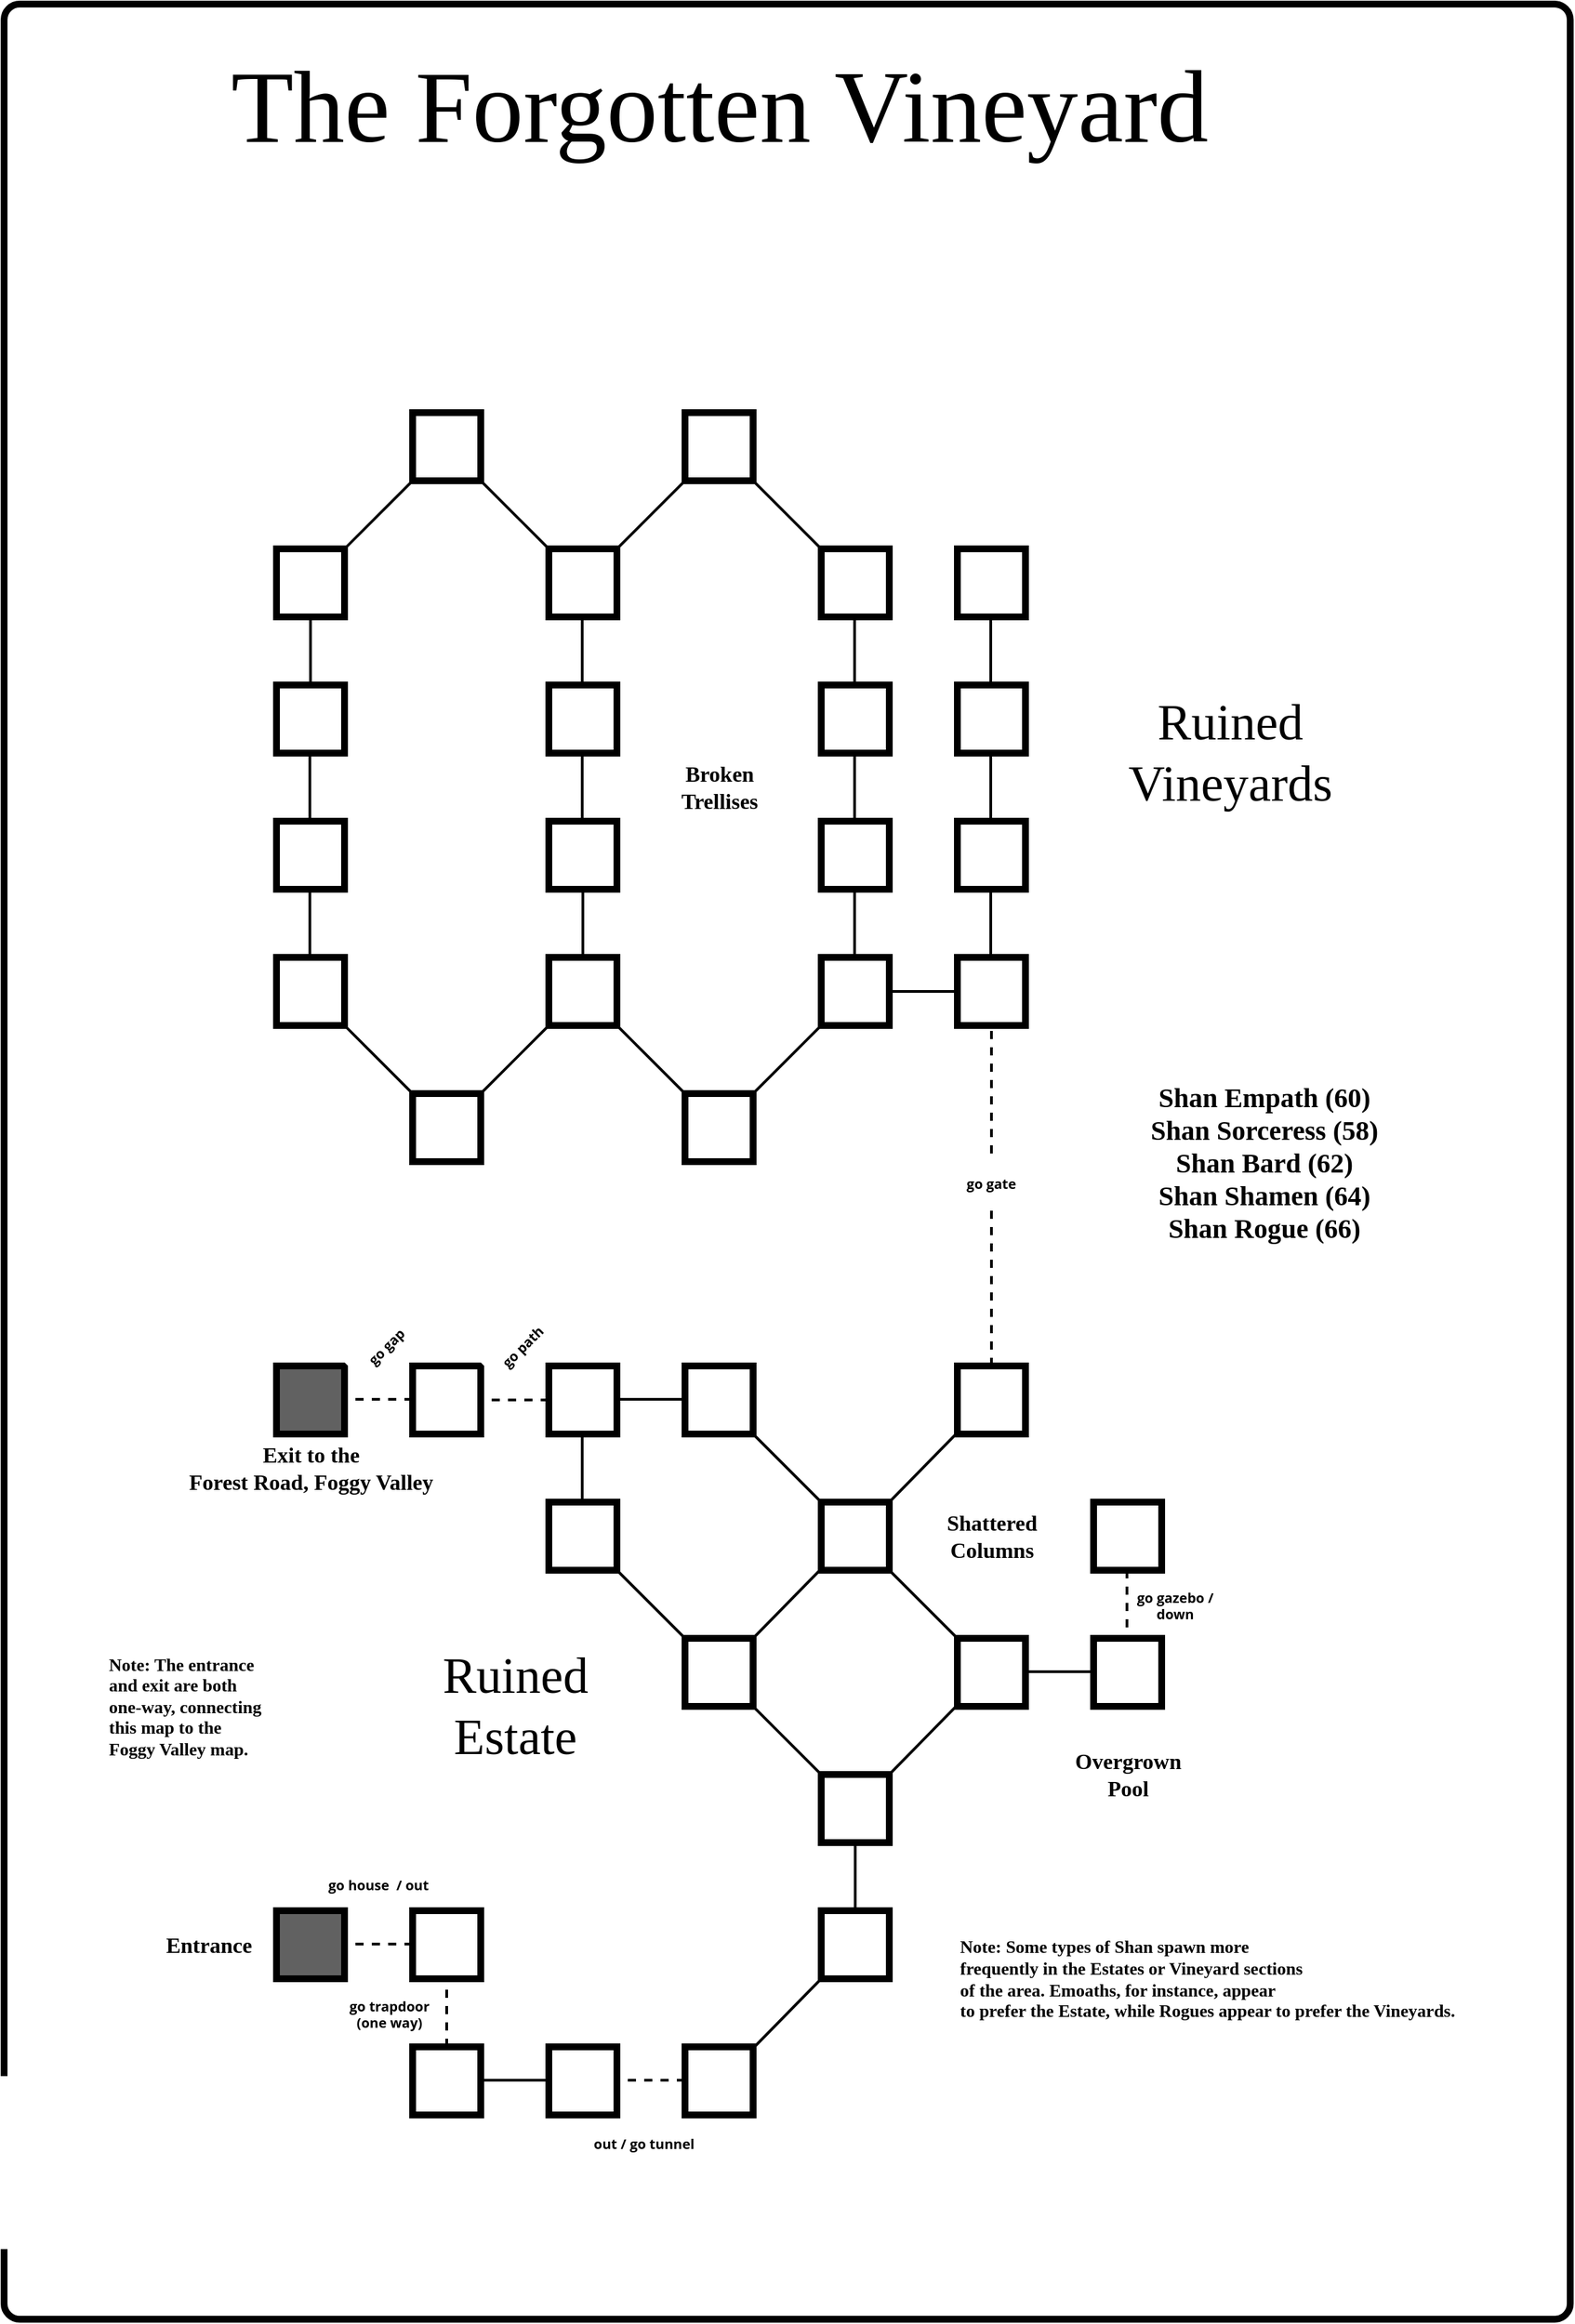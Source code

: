 <mxfile version="18.1.1" type="github" pages="2">
  <diagram id="bKO0ACsnTxshYdBSS-6p" name="50px Map">
    <mxGraphModel dx="1182" dy="764" grid="1" gridSize="10" guides="1" tooltips="1" connect="1" arrows="1" fold="1" page="1" pageScale="1" pageWidth="1250" pageHeight="900" math="0" shadow="0">
      <root>
        <mxCell id="0" />
        <mxCell id="1" parent="0" />
        <mxCell id="B9S961ER-fgioM-35oPw-1" value="" style="whiteSpace=wrap;html=1;strokeWidth=5;shadow=0;rounded=1;perimeterSpacing=0;sketch=0;arcSize=1;" parent="1" vertex="1">
          <mxGeometry x="50" y="50" width="1150" height="1700" as="geometry" />
        </mxCell>
        <mxCell id="QYWRgif7LRzrdSnHHY0m-1" value="" style="whiteSpace=wrap;html=1;aspect=fixed;strokeWidth=5;" vertex="1" parent="1">
          <mxGeometry x="350" y="350" width="50" height="50" as="geometry" />
        </mxCell>
        <mxCell id="QYWRgif7LRzrdSnHHY0m-2" value="" style="whiteSpace=wrap;html=1;aspect=fixed;strokeWidth=5;" vertex="1" parent="1">
          <mxGeometry x="550" y="350" width="50" height="50" as="geometry" />
        </mxCell>
        <mxCell id="QYWRgif7LRzrdSnHHY0m-3" value="" style="whiteSpace=wrap;html=1;aspect=fixed;strokeWidth=5;" vertex="1" parent="1">
          <mxGeometry x="450" y="450" width="50" height="50" as="geometry" />
        </mxCell>
        <mxCell id="QYWRgif7LRzrdSnHHY0m-4" value="" style="whiteSpace=wrap;html=1;aspect=fixed;strokeWidth=5;" vertex="1" parent="1">
          <mxGeometry x="250" y="450" width="50" height="50" as="geometry" />
        </mxCell>
        <mxCell id="QYWRgif7LRzrdSnHHY0m-5" value="" style="whiteSpace=wrap;html=1;aspect=fixed;strokeWidth=5;" vertex="1" parent="1">
          <mxGeometry x="250" y="550" width="50" height="50" as="geometry" />
        </mxCell>
        <mxCell id="QYWRgif7LRzrdSnHHY0m-6" value="" style="whiteSpace=wrap;html=1;aspect=fixed;strokeWidth=5;" vertex="1" parent="1">
          <mxGeometry x="250" y="650" width="50" height="50" as="geometry" />
        </mxCell>
        <mxCell id="QYWRgif7LRzrdSnHHY0m-7" value="" style="whiteSpace=wrap;html=1;aspect=fixed;strokeWidth=5;" vertex="1" parent="1">
          <mxGeometry x="250" y="750" width="50" height="50" as="geometry" />
        </mxCell>
        <mxCell id="QYWRgif7LRzrdSnHHY0m-8" value="" style="whiteSpace=wrap;html=1;aspect=fixed;strokeWidth=5;" vertex="1" parent="1">
          <mxGeometry x="350" y="850" width="50" height="50" as="geometry" />
        </mxCell>
        <mxCell id="QYWRgif7LRzrdSnHHY0m-9" value="" style="whiteSpace=wrap;html=1;aspect=fixed;strokeWidth=5;" vertex="1" parent="1">
          <mxGeometry x="450" y="750" width="50" height="50" as="geometry" />
        </mxCell>
        <mxCell id="kn24MXPNnqRFbUF0o3a1-1" value="Map Layer" parent="0" />
        <mxCell id="CVCk12bbjDqfIPEQQa69-7" value="" style="whiteSpace=wrap;html=1;aspect=fixed;strokeWidth=5;" parent="kn24MXPNnqRFbUF0o3a1-1" vertex="1">
          <mxGeometry x="450" y="550" width="50" height="50" as="geometry" />
        </mxCell>
        <mxCell id="CVCk12bbjDqfIPEQQa69-8" value="" style="whiteSpace=wrap;html=1;aspect=fixed;strokeWidth=5;" parent="kn24MXPNnqRFbUF0o3a1-1" vertex="1">
          <mxGeometry x="450" y="650" width="50" height="50" as="geometry" />
        </mxCell>
        <mxCell id="CVCk12bbjDqfIPEQQa69-12" value="" style="whiteSpace=wrap;html=1;aspect=fixed;strokeWidth=5;" parent="kn24MXPNnqRFbUF0o3a1-1" vertex="1">
          <mxGeometry x="650" y="450" width="50" height="50" as="geometry" />
        </mxCell>
        <mxCell id="CVCk12bbjDqfIPEQQa69-13" value="" style="whiteSpace=wrap;html=1;aspect=fixed;strokeWidth=5;" parent="kn24MXPNnqRFbUF0o3a1-1" vertex="1">
          <mxGeometry x="650" y="550" width="50" height="50" as="geometry" />
        </mxCell>
        <mxCell id="CVCk12bbjDqfIPEQQa69-14" value="" style="whiteSpace=wrap;html=1;aspect=fixed;strokeWidth=5;" parent="kn24MXPNnqRFbUF0o3a1-1" vertex="1">
          <mxGeometry x="650" y="650" width="50" height="50" as="geometry" />
        </mxCell>
        <mxCell id="CVCk12bbjDqfIPEQQa69-15" value="" style="whiteSpace=wrap;html=1;aspect=fixed;strokeWidth=5;" parent="kn24MXPNnqRFbUF0o3a1-1" vertex="1">
          <mxGeometry x="650" y="750" width="50" height="50" as="geometry" />
        </mxCell>
        <mxCell id="CVCk12bbjDqfIPEQQa69-16" value="" style="whiteSpace=wrap;html=1;aspect=fixed;strokeWidth=5;" parent="kn24MXPNnqRFbUF0o3a1-1" vertex="1">
          <mxGeometry x="550" y="850" width="50" height="50" as="geometry" />
        </mxCell>
        <mxCell id="CVCk12bbjDqfIPEQQa69-17" value="" style="whiteSpace=wrap;html=1;aspect=fixed;strokeWidth=5;" parent="kn24MXPNnqRFbUF0o3a1-1" vertex="1">
          <mxGeometry x="750" y="450" width="50" height="50" as="geometry" />
        </mxCell>
        <mxCell id="CVCk12bbjDqfIPEQQa69-18" value="" style="whiteSpace=wrap;html=1;aspect=fixed;strokeWidth=5;" parent="kn24MXPNnqRFbUF0o3a1-1" vertex="1">
          <mxGeometry x="750" y="550" width="50" height="50" as="geometry" />
        </mxCell>
        <mxCell id="CVCk12bbjDqfIPEQQa69-19" value="" style="whiteSpace=wrap;html=1;aspect=fixed;strokeWidth=5;" parent="kn24MXPNnqRFbUF0o3a1-1" vertex="1">
          <mxGeometry x="750" y="650" width="50" height="50" as="geometry" />
        </mxCell>
        <mxCell id="CVCk12bbjDqfIPEQQa69-20" value="" style="whiteSpace=wrap;html=1;aspect=fixed;strokeWidth=5;" parent="kn24MXPNnqRFbUF0o3a1-1" vertex="1">
          <mxGeometry x="750" y="750" width="50" height="50" as="geometry" />
        </mxCell>
        <mxCell id="CVCk12bbjDqfIPEQQa69-21" value="" style="endArrow=none;html=1;rounded=0;entryX=0.5;entryY=1;entryDx=0;entryDy=0;exitX=0.5;exitY=0;exitDx=0;exitDy=0;strokeWidth=2;" parent="kn24MXPNnqRFbUF0o3a1-1" edge="1">
          <mxGeometry width="50" height="50" relative="1" as="geometry">
            <mxPoint x="275" y="550" as="sourcePoint" />
            <mxPoint x="275" y="500" as="targetPoint" />
          </mxGeometry>
        </mxCell>
        <mxCell id="CVCk12bbjDqfIPEQQa69-22" value="" style="endArrow=none;html=1;rounded=0;entryX=0;entryY=1;entryDx=0;entryDy=0;exitX=1;exitY=0;exitDx=0;exitDy=0;strokeWidth=2;" parent="kn24MXPNnqRFbUF0o3a1-1" edge="1">
          <mxGeometry width="50" height="50" relative="1" as="geometry">
            <mxPoint x="300" y="450" as="sourcePoint" />
            <mxPoint x="350" y="400" as="targetPoint" />
          </mxGeometry>
        </mxCell>
        <mxCell id="CVCk12bbjDqfIPEQQa69-23" value="" style="endArrow=none;html=1;rounded=0;entryX=1;entryY=1;entryDx=0;entryDy=0;exitX=0;exitY=0;exitDx=0;exitDy=0;strokeWidth=2;" parent="kn24MXPNnqRFbUF0o3a1-1" edge="1">
          <mxGeometry width="50" height="50" relative="1" as="geometry">
            <mxPoint x="450" y="450" as="sourcePoint" />
            <mxPoint x="400" y="400" as="targetPoint" />
          </mxGeometry>
        </mxCell>
        <mxCell id="CVCk12bbjDqfIPEQQa69-24" value="" style="endArrow=none;html=1;rounded=0;entryX=0.5;entryY=1;entryDx=0;entryDy=0;exitX=0.5;exitY=0;exitDx=0;exitDy=0;strokeWidth=2;" parent="kn24MXPNnqRFbUF0o3a1-1" edge="1">
          <mxGeometry width="50" height="50" relative="1" as="geometry">
            <mxPoint x="274.5" y="650" as="sourcePoint" />
            <mxPoint x="274.5" y="600" as="targetPoint" />
          </mxGeometry>
        </mxCell>
        <mxCell id="CVCk12bbjDqfIPEQQa69-25" value="" style="endArrow=none;html=1;rounded=0;entryX=0.5;entryY=1;entryDx=0;entryDy=0;exitX=0.5;exitY=0;exitDx=0;exitDy=0;strokeWidth=2;" parent="kn24MXPNnqRFbUF0o3a1-1" edge="1">
          <mxGeometry width="50" height="50" relative="1" as="geometry">
            <mxPoint x="274.5" y="750" as="sourcePoint" />
            <mxPoint x="274.5" y="700" as="targetPoint" />
          </mxGeometry>
        </mxCell>
        <mxCell id="CVCk12bbjDqfIPEQQa69-26" value="" style="endArrow=none;html=1;rounded=0;entryX=0.5;entryY=1;entryDx=0;entryDy=0;exitX=0.5;exitY=0;exitDx=0;exitDy=0;strokeWidth=2;" parent="kn24MXPNnqRFbUF0o3a1-1" edge="1">
          <mxGeometry width="50" height="50" relative="1" as="geometry">
            <mxPoint x="474.5" y="550" as="sourcePoint" />
            <mxPoint x="474.5" y="500" as="targetPoint" />
          </mxGeometry>
        </mxCell>
        <mxCell id="CVCk12bbjDqfIPEQQa69-27" value="" style="endArrow=none;html=1;rounded=0;entryX=0.5;entryY=1;entryDx=0;entryDy=0;exitX=0.5;exitY=0;exitDx=0;exitDy=0;strokeWidth=2;" parent="kn24MXPNnqRFbUF0o3a1-1" edge="1">
          <mxGeometry width="50" height="50" relative="1" as="geometry">
            <mxPoint x="475" y="750" as="sourcePoint" />
            <mxPoint x="475" y="700" as="targetPoint" />
          </mxGeometry>
        </mxCell>
        <mxCell id="CVCk12bbjDqfIPEQQa69-28" value="" style="endArrow=none;html=1;rounded=0;entryX=0.5;entryY=1;entryDx=0;entryDy=0;exitX=0.5;exitY=0;exitDx=0;exitDy=0;strokeWidth=2;" parent="kn24MXPNnqRFbUF0o3a1-1" edge="1">
          <mxGeometry width="50" height="50" relative="1" as="geometry">
            <mxPoint x="474.5" y="650" as="sourcePoint" />
            <mxPoint x="474.5" y="600" as="targetPoint" />
          </mxGeometry>
        </mxCell>
        <mxCell id="CVCk12bbjDqfIPEQQa69-29" value="" style="endArrow=none;html=1;rounded=0;entryX=0.5;entryY=1;entryDx=0;entryDy=0;exitX=0.5;exitY=0;exitDx=0;exitDy=0;strokeWidth=2;" parent="kn24MXPNnqRFbUF0o3a1-1" edge="1">
          <mxGeometry width="50" height="50" relative="1" as="geometry">
            <mxPoint x="674.5" y="750" as="sourcePoint" />
            <mxPoint x="674.5" y="700" as="targetPoint" />
          </mxGeometry>
        </mxCell>
        <mxCell id="CVCk12bbjDqfIPEQQa69-30" value="" style="endArrow=none;html=1;rounded=0;entryX=0.5;entryY=1;entryDx=0;entryDy=0;exitX=0.5;exitY=0;exitDx=0;exitDy=0;strokeWidth=2;" parent="kn24MXPNnqRFbUF0o3a1-1" edge="1">
          <mxGeometry width="50" height="50" relative="1" as="geometry">
            <mxPoint x="774.5" y="750" as="sourcePoint" />
            <mxPoint x="774.5" y="700" as="targetPoint" />
          </mxGeometry>
        </mxCell>
        <mxCell id="CVCk12bbjDqfIPEQQa69-31" value="" style="endArrow=none;html=1;rounded=0;entryX=0.5;entryY=1;entryDx=0;entryDy=0;exitX=0.5;exitY=0;exitDx=0;exitDy=0;strokeWidth=2;" parent="kn24MXPNnqRFbUF0o3a1-1" edge="1">
          <mxGeometry width="50" height="50" relative="1" as="geometry">
            <mxPoint x="674.5" y="650" as="sourcePoint" />
            <mxPoint x="674.5" y="600" as="targetPoint" />
          </mxGeometry>
        </mxCell>
        <mxCell id="CVCk12bbjDqfIPEQQa69-32" value="" style="endArrow=none;html=1;rounded=0;entryX=0.5;entryY=1;entryDx=0;entryDy=0;exitX=0.5;exitY=0;exitDx=0;exitDy=0;strokeWidth=2;" parent="kn24MXPNnqRFbUF0o3a1-1" edge="1">
          <mxGeometry width="50" height="50" relative="1" as="geometry">
            <mxPoint x="774.5" y="650" as="sourcePoint" />
            <mxPoint x="774.5" y="600" as="targetPoint" />
          </mxGeometry>
        </mxCell>
        <mxCell id="CVCk12bbjDqfIPEQQa69-33" value="" style="endArrow=none;html=1;rounded=0;entryX=0.5;entryY=1;entryDx=0;entryDy=0;exitX=0.5;exitY=0;exitDx=0;exitDy=0;strokeWidth=2;" parent="kn24MXPNnqRFbUF0o3a1-1" edge="1">
          <mxGeometry width="50" height="50" relative="1" as="geometry">
            <mxPoint x="774.5" y="550" as="sourcePoint" />
            <mxPoint x="774.5" y="500" as="targetPoint" />
          </mxGeometry>
        </mxCell>
        <mxCell id="CVCk12bbjDqfIPEQQa69-34" value="" style="endArrow=none;html=1;rounded=0;entryX=0.5;entryY=1;entryDx=0;entryDy=0;exitX=0.5;exitY=0;exitDx=0;exitDy=0;strokeWidth=2;" parent="kn24MXPNnqRFbUF0o3a1-1" edge="1">
          <mxGeometry width="50" height="50" relative="1" as="geometry">
            <mxPoint x="674.5" y="550" as="sourcePoint" />
            <mxPoint x="674.5" y="500" as="targetPoint" />
          </mxGeometry>
        </mxCell>
        <mxCell id="CVCk12bbjDqfIPEQQa69-35" value="" style="endArrow=none;html=1;rounded=0;entryX=1;entryY=1;entryDx=0;entryDy=0;exitX=0;exitY=0;exitDx=0;exitDy=0;strokeWidth=2;" parent="kn24MXPNnqRFbUF0o3a1-1" edge="1">
          <mxGeometry width="50" height="50" relative="1" as="geometry">
            <mxPoint x="650" y="450" as="sourcePoint" />
            <mxPoint x="600" y="400" as="targetPoint" />
          </mxGeometry>
        </mxCell>
        <mxCell id="CVCk12bbjDqfIPEQQa69-36" value="" style="endArrow=none;html=1;rounded=0;entryX=0;entryY=1;entryDx=0;entryDy=0;exitX=1;exitY=0;exitDx=0;exitDy=0;strokeWidth=2;" parent="kn24MXPNnqRFbUF0o3a1-1" edge="1">
          <mxGeometry width="50" height="50" relative="1" as="geometry">
            <mxPoint x="500" y="450" as="sourcePoint" />
            <mxPoint x="550" y="400" as="targetPoint" />
          </mxGeometry>
        </mxCell>
        <mxCell id="CVCk12bbjDqfIPEQQa69-37" value="" style="endArrow=none;html=1;rounded=0;entryX=0;entryY=1;entryDx=0;entryDy=0;exitX=1;exitY=0;exitDx=0;exitDy=0;strokeWidth=2;" parent="kn24MXPNnqRFbUF0o3a1-1" edge="1">
          <mxGeometry width="50" height="50" relative="1" as="geometry">
            <mxPoint x="400" y="850" as="sourcePoint" />
            <mxPoint x="450" y="800" as="targetPoint" />
          </mxGeometry>
        </mxCell>
        <mxCell id="CVCk12bbjDqfIPEQQa69-38" value="" style="endArrow=none;html=1;rounded=0;entryX=0;entryY=1;entryDx=0;entryDy=0;exitX=1;exitY=0;exitDx=0;exitDy=0;strokeWidth=2;" parent="kn24MXPNnqRFbUF0o3a1-1" edge="1">
          <mxGeometry width="50" height="50" relative="1" as="geometry">
            <mxPoint x="600" y="850" as="sourcePoint" />
            <mxPoint x="650" y="800" as="targetPoint" />
          </mxGeometry>
        </mxCell>
        <mxCell id="CVCk12bbjDqfIPEQQa69-39" value="" style="endArrow=none;html=1;rounded=0;entryX=1;entryY=1;entryDx=0;entryDy=0;exitX=0;exitY=0;exitDx=0;exitDy=0;strokeWidth=2;" parent="kn24MXPNnqRFbUF0o3a1-1" edge="1">
          <mxGeometry width="50" height="50" relative="1" as="geometry">
            <mxPoint x="350" y="850" as="sourcePoint" />
            <mxPoint x="300" y="800" as="targetPoint" />
          </mxGeometry>
        </mxCell>
        <mxCell id="CVCk12bbjDqfIPEQQa69-40" value="" style="endArrow=none;html=1;rounded=0;entryX=1;entryY=1;entryDx=0;entryDy=0;exitX=0;exitY=0;exitDx=0;exitDy=0;strokeWidth=2;" parent="kn24MXPNnqRFbUF0o3a1-1" edge="1">
          <mxGeometry width="50" height="50" relative="1" as="geometry">
            <mxPoint x="550" y="850" as="sourcePoint" />
            <mxPoint x="500" y="800" as="targetPoint" />
          </mxGeometry>
        </mxCell>
        <mxCell id="CVCk12bbjDqfIPEQQa69-41" value="" style="endArrow=none;html=1;rounded=0;entryX=1;entryY=0.5;entryDx=0;entryDy=0;exitX=0;exitY=0.5;exitDx=0;exitDy=0;strokeWidth=2;" parent="kn24MXPNnqRFbUF0o3a1-1" source="CVCk12bbjDqfIPEQQa69-20" target="CVCk12bbjDqfIPEQQa69-15" edge="1">
          <mxGeometry width="50" height="50" relative="1" as="geometry">
            <mxPoint x="800" y="600" as="sourcePoint" />
            <mxPoint x="750" y="550" as="targetPoint" />
          </mxGeometry>
        </mxCell>
        <mxCell id="CVCk12bbjDqfIPEQQa69-42" value="" style="endArrow=none;dashed=1;html=1;rounded=0;strokeWidth=2;entryX=0.5;entryY=1;entryDx=0;entryDy=0;exitX=0.5;exitY=0;exitDx=0;exitDy=0;" parent="kn24MXPNnqRFbUF0o3a1-1" source="CVCk12bbjDqfIPEQQa69-43" target="CVCk12bbjDqfIPEQQa69-20" edge="1">
          <mxGeometry width="50" height="50" relative="1" as="geometry">
            <mxPoint x="775" y="950" as="sourcePoint" />
            <mxPoint x="600" y="900" as="targetPoint" />
          </mxGeometry>
        </mxCell>
        <mxCell id="CVCk12bbjDqfIPEQQa69-43" value="" style="whiteSpace=wrap;html=1;aspect=fixed;strokeWidth=5;" parent="kn24MXPNnqRFbUF0o3a1-1" vertex="1">
          <mxGeometry x="750" y="1050" width="50" height="50" as="geometry" />
        </mxCell>
        <mxCell id="CVCk12bbjDqfIPEQQa69-44" value="" style="whiteSpace=wrap;html=1;aspect=fixed;strokeWidth=5;" parent="kn24MXPNnqRFbUF0o3a1-1" vertex="1">
          <mxGeometry x="350" y="1050" width="50" height="50" as="geometry" />
        </mxCell>
        <mxCell id="CVCk12bbjDqfIPEQQa69-45" value="" style="whiteSpace=wrap;html=1;aspect=fixed;strokeWidth=5;" parent="kn24MXPNnqRFbUF0o3a1-1" vertex="1">
          <mxGeometry x="550" y="1050" width="50" height="50" as="geometry" />
        </mxCell>
        <mxCell id="CVCk12bbjDqfIPEQQa69-46" value="" style="whiteSpace=wrap;html=1;aspect=fixed;strokeWidth=5;" parent="kn24MXPNnqRFbUF0o3a1-1" vertex="1">
          <mxGeometry x="450" y="1050" width="50" height="50" as="geometry" />
        </mxCell>
        <mxCell id="CVCk12bbjDqfIPEQQa69-47" value="" style="whiteSpace=wrap;html=1;aspect=fixed;strokeWidth=5;" parent="kn24MXPNnqRFbUF0o3a1-1" vertex="1">
          <mxGeometry x="450" y="1150" width="50" height="50" as="geometry" />
        </mxCell>
        <mxCell id="CVCk12bbjDqfIPEQQa69-48" value="" style="whiteSpace=wrap;html=1;aspect=fixed;strokeWidth=5;" parent="kn24MXPNnqRFbUF0o3a1-1" vertex="1">
          <mxGeometry x="550" y="1250" width="50" height="50" as="geometry" />
        </mxCell>
        <mxCell id="CVCk12bbjDqfIPEQQa69-49" value="" style="whiteSpace=wrap;html=1;aspect=fixed;strokeWidth=5;" parent="kn24MXPNnqRFbUF0o3a1-1" vertex="1">
          <mxGeometry x="650" y="1150" width="50" height="50" as="geometry" />
        </mxCell>
        <mxCell id="CVCk12bbjDqfIPEQQa69-50" value="" style="whiteSpace=wrap;html=1;aspect=fixed;strokeWidth=5;" parent="kn24MXPNnqRFbUF0o3a1-1" vertex="1">
          <mxGeometry x="750" y="1250" width="50" height="50" as="geometry" />
        </mxCell>
        <mxCell id="CVCk12bbjDqfIPEQQa69-51" value="" style="whiteSpace=wrap;html=1;aspect=fixed;strokeWidth=5;" parent="kn24MXPNnqRFbUF0o3a1-1" vertex="1">
          <mxGeometry x="850" y="1250" width="50" height="50" as="geometry" />
        </mxCell>
        <mxCell id="CVCk12bbjDqfIPEQQa69-52" value="" style="whiteSpace=wrap;html=1;aspect=fixed;strokeWidth=5;" parent="kn24MXPNnqRFbUF0o3a1-1" vertex="1">
          <mxGeometry x="650" y="1350" width="50" height="50" as="geometry" />
        </mxCell>
        <mxCell id="CVCk12bbjDqfIPEQQa69-53" value="" style="whiteSpace=wrap;html=1;aspect=fixed;strokeWidth=5;" parent="kn24MXPNnqRFbUF0o3a1-1" vertex="1">
          <mxGeometry x="650" y="1450" width="50" height="50" as="geometry" />
        </mxCell>
        <mxCell id="CVCk12bbjDqfIPEQQa69-54" value="" style="whiteSpace=wrap;html=1;aspect=fixed;strokeWidth=5;" parent="kn24MXPNnqRFbUF0o3a1-1" vertex="1">
          <mxGeometry x="550" y="1550" width="50" height="50" as="geometry" />
        </mxCell>
        <mxCell id="CVCk12bbjDqfIPEQQa69-55" value="" style="whiteSpace=wrap;html=1;aspect=fixed;strokeWidth=5;" parent="kn24MXPNnqRFbUF0o3a1-1" vertex="1">
          <mxGeometry x="450" y="1550" width="50" height="50" as="geometry" />
        </mxCell>
        <mxCell id="CVCk12bbjDqfIPEQQa69-56" value="" style="whiteSpace=wrap;html=1;aspect=fixed;strokeWidth=5;" parent="kn24MXPNnqRFbUF0o3a1-1" vertex="1">
          <mxGeometry x="350" y="1550" width="50" height="50" as="geometry" />
        </mxCell>
        <mxCell id="CVCk12bbjDqfIPEQQa69-57" value="" style="whiteSpace=wrap;html=1;aspect=fixed;strokeWidth=5;" parent="kn24MXPNnqRFbUF0o3a1-1" vertex="1">
          <mxGeometry x="350" y="1450" width="50" height="50" as="geometry" />
        </mxCell>
        <mxCell id="CVCk12bbjDqfIPEQQa69-58" value="" style="whiteSpace=wrap;html=1;aspect=fixed;strokeWidth=5;fillColor=#616161;" parent="kn24MXPNnqRFbUF0o3a1-1" vertex="1">
          <mxGeometry x="250" y="1450" width="50" height="50" as="geometry" />
        </mxCell>
        <mxCell id="CVCk12bbjDqfIPEQQa69-59" value="" style="whiteSpace=wrap;html=1;aspect=fixed;strokeWidth=5;fillColor=#616161;" parent="kn24MXPNnqRFbUF0o3a1-1" vertex="1">
          <mxGeometry x="250" y="1050" width="50" height="50" as="geometry" />
        </mxCell>
        <mxCell id="CVCk12bbjDqfIPEQQa69-60" value="" style="endArrow=none;html=1;rounded=0;entryX=0.5;entryY=1;entryDx=0;entryDy=0;exitX=1;exitY=0;exitDx=0;exitDy=0;strokeWidth=2;" parent="kn24MXPNnqRFbUF0o3a1-1" source="CVCk12bbjDqfIPEQQa69-49" edge="1">
          <mxGeometry width="50" height="50" relative="1" as="geometry">
            <mxPoint x="749" y="1150" as="sourcePoint" />
            <mxPoint x="749" y="1100" as="targetPoint" />
          </mxGeometry>
        </mxCell>
        <mxCell id="CVCk12bbjDqfIPEQQa69-61" value="" style="endArrow=none;html=1;rounded=0;exitX=1;exitY=0;exitDx=0;exitDy=0;strokeWidth=2;" parent="kn24MXPNnqRFbUF0o3a1-1" edge="1">
          <mxGeometry width="50" height="50" relative="1" as="geometry">
            <mxPoint x="600" y="1250" as="sourcePoint" />
            <mxPoint x="649" y="1200" as="targetPoint" />
          </mxGeometry>
        </mxCell>
        <mxCell id="CVCk12bbjDqfIPEQQa69-62" value="" style="endArrow=none;html=1;rounded=0;entryX=1;entryY=1;entryDx=0;entryDy=0;exitX=0;exitY=0;exitDx=0;exitDy=0;strokeWidth=2;" parent="kn24MXPNnqRFbUF0o3a1-1" source="CVCk12bbjDqfIPEQQa69-50" target="CVCk12bbjDqfIPEQQa69-49" edge="1">
          <mxGeometry width="50" height="50" relative="1" as="geometry">
            <mxPoint x="800" y="1250" as="sourcePoint" />
            <mxPoint x="849" y="1200" as="targetPoint" />
          </mxGeometry>
        </mxCell>
        <mxCell id="CVCk12bbjDqfIPEQQa69-63" value="" style="endArrow=none;html=1;rounded=0;entryX=1;entryY=1;entryDx=0;entryDy=0;exitX=0;exitY=0;exitDx=0;exitDy=0;strokeWidth=2;" parent="kn24MXPNnqRFbUF0o3a1-1" edge="1">
          <mxGeometry width="50" height="50" relative="1" as="geometry">
            <mxPoint x="650" y="1150" as="sourcePoint" />
            <mxPoint x="600" y="1100" as="targetPoint" />
            <Array as="points">
              <mxPoint x="600" y="1100" />
            </Array>
          </mxGeometry>
        </mxCell>
        <mxCell id="CVCk12bbjDqfIPEQQa69-64" value="" style="endArrow=none;html=1;rounded=0;entryX=1;entryY=1;entryDx=0;entryDy=0;exitX=0;exitY=0;exitDx=0;exitDy=0;strokeWidth=2;" parent="kn24MXPNnqRFbUF0o3a1-1" edge="1">
          <mxGeometry width="50" height="50" relative="1" as="geometry">
            <mxPoint x="550" y="1250" as="sourcePoint" />
            <mxPoint x="500" y="1200" as="targetPoint" />
            <Array as="points">
              <mxPoint x="500" y="1200" />
            </Array>
          </mxGeometry>
        </mxCell>
        <mxCell id="CVCk12bbjDqfIPEQQa69-65" value="" style="endArrow=none;html=1;rounded=0;entryX=1;entryY=1;entryDx=0;entryDy=0;exitX=0;exitY=0;exitDx=0;exitDy=0;strokeWidth=2;" parent="kn24MXPNnqRFbUF0o3a1-1" edge="1">
          <mxGeometry width="50" height="50" relative="1" as="geometry">
            <mxPoint x="650" y="1350" as="sourcePoint" />
            <mxPoint x="600" y="1300" as="targetPoint" />
            <Array as="points">
              <mxPoint x="600" y="1300" />
            </Array>
          </mxGeometry>
        </mxCell>
        <mxCell id="CVCk12bbjDqfIPEQQa69-66" value="" style="endArrow=none;html=1;rounded=0;exitX=1;exitY=0;exitDx=0;exitDy=0;strokeWidth=2;" parent="kn24MXPNnqRFbUF0o3a1-1" edge="1">
          <mxGeometry width="50" height="50" relative="1" as="geometry">
            <mxPoint x="700" y="1350" as="sourcePoint" />
            <mxPoint x="749" y="1300" as="targetPoint" />
          </mxGeometry>
        </mxCell>
        <mxCell id="CVCk12bbjDqfIPEQQa69-67" value="" style="endArrow=none;html=1;rounded=0;entryX=1;entryY=0.5;entryDx=0;entryDy=0;exitX=0;exitY=0.5;exitDx=0;exitDy=0;strokeWidth=2;" parent="kn24MXPNnqRFbUF0o3a1-1" edge="1">
          <mxGeometry width="50" height="50" relative="1" as="geometry">
            <mxPoint x="850" y="1274.5" as="sourcePoint" />
            <mxPoint x="800" y="1274.5" as="targetPoint" />
          </mxGeometry>
        </mxCell>
        <mxCell id="CVCk12bbjDqfIPEQQa69-68" value="" style="endArrow=none;html=1;rounded=0;entryX=1;entryY=0.5;entryDx=0;entryDy=0;exitX=0;exitY=0.5;exitDx=0;exitDy=0;strokeWidth=2;" parent="kn24MXPNnqRFbUF0o3a1-1" edge="1">
          <mxGeometry width="50" height="50" relative="1" as="geometry">
            <mxPoint x="550" y="1074.5" as="sourcePoint" />
            <mxPoint x="500" y="1074.5" as="targetPoint" />
          </mxGeometry>
        </mxCell>
        <mxCell id="CVCk12bbjDqfIPEQQa69-69" value="" style="endArrow=none;html=1;rounded=0;entryX=0.5;entryY=0;entryDx=0;entryDy=0;exitX=0.5;exitY=1;exitDx=0;exitDy=0;strokeWidth=2;" parent="kn24MXPNnqRFbUF0o3a1-1" source="CVCk12bbjDqfIPEQQa69-52" target="CVCk12bbjDqfIPEQQa69-53" edge="1">
          <mxGeometry width="50" height="50" relative="1" as="geometry">
            <mxPoint x="450" y="1074.5" as="sourcePoint" />
            <mxPoint x="400" y="1074.5" as="targetPoint" />
          </mxGeometry>
        </mxCell>
        <mxCell id="CVCk12bbjDqfIPEQQa69-70" value="" style="endArrow=none;html=1;rounded=0;entryX=1;entryY=0.5;entryDx=0;entryDy=0;exitX=0;exitY=0.5;exitDx=0;exitDy=0;strokeWidth=2;" parent="kn24MXPNnqRFbUF0o3a1-1" edge="1">
          <mxGeometry width="50" height="50" relative="1" as="geometry">
            <mxPoint x="450" y="1574.5" as="sourcePoint" />
            <mxPoint x="400" y="1574.5" as="targetPoint" />
          </mxGeometry>
        </mxCell>
        <mxCell id="CVCk12bbjDqfIPEQQa69-71" value="" style="endArrow=none;dashed=1;html=1;rounded=0;strokeWidth=2;entryX=1;entryY=0.5;entryDx=0;entryDy=0;exitX=0;exitY=0.5;exitDx=0;exitDy=0;" parent="kn24MXPNnqRFbUF0o3a1-1" source="CVCk12bbjDqfIPEQQa69-46" target="CVCk12bbjDqfIPEQQa69-44" edge="1">
          <mxGeometry width="50" height="50" relative="1" as="geometry">
            <mxPoint x="825" y="1100" as="sourcePoint" />
            <mxPoint x="825" y="850" as="targetPoint" />
          </mxGeometry>
        </mxCell>
        <mxCell id="CVCk12bbjDqfIPEQQa69-72" value="" style="endArrow=none;dashed=1;html=1;rounded=0;strokeWidth=2;entryX=1;entryY=0.5;entryDx=0;entryDy=0;exitX=0;exitY=0.5;exitDx=0;exitDy=0;" parent="kn24MXPNnqRFbUF0o3a1-1" edge="1">
          <mxGeometry width="50" height="50" relative="1" as="geometry">
            <mxPoint x="350" y="1074.5" as="sourcePoint" />
            <mxPoint x="300" y="1074.5" as="targetPoint" />
          </mxGeometry>
        </mxCell>
        <mxCell id="CVCk12bbjDqfIPEQQa69-73" value="" style="endArrow=none;dashed=1;html=1;rounded=0;strokeWidth=2;entryX=1;entryY=0.5;entryDx=0;entryDy=0;exitX=0;exitY=0.5;exitDx=0;exitDy=0;" parent="kn24MXPNnqRFbUF0o3a1-1" edge="1">
          <mxGeometry width="50" height="50" relative="1" as="geometry">
            <mxPoint x="350" y="1474.5" as="sourcePoint" />
            <mxPoint x="300" y="1474.5" as="targetPoint" />
          </mxGeometry>
        </mxCell>
        <mxCell id="CVCk12bbjDqfIPEQQa69-74" value="" style="endArrow=none;dashed=1;html=1;rounded=0;strokeWidth=2;entryX=1;entryY=0.5;entryDx=0;entryDy=0;exitX=0;exitY=0.5;exitDx=0;exitDy=0;" parent="kn24MXPNnqRFbUF0o3a1-1" edge="1">
          <mxGeometry width="50" height="50" relative="1" as="geometry">
            <mxPoint x="550" y="1574.5" as="sourcePoint" />
            <mxPoint x="500" y="1574.5" as="targetPoint" />
          </mxGeometry>
        </mxCell>
        <mxCell id="CVCk12bbjDqfIPEQQa69-75" value="" style="endArrow=none;dashed=1;html=1;rounded=0;strokeWidth=2;entryX=0.5;entryY=1;entryDx=0;entryDy=0;exitX=0.5;exitY=0;exitDx=0;exitDy=0;" parent="kn24MXPNnqRFbUF0o3a1-1" source="CVCk12bbjDqfIPEQQa69-56" target="CVCk12bbjDqfIPEQQa69-57" edge="1">
          <mxGeometry width="50" height="50" relative="1" as="geometry">
            <mxPoint x="400" y="1524.5" as="sourcePoint" />
            <mxPoint x="350" y="1524.5" as="targetPoint" />
          </mxGeometry>
        </mxCell>
        <mxCell id="CVCk12bbjDqfIPEQQa69-76" value="" style="endArrow=none;html=1;rounded=0;exitX=1;exitY=0;exitDx=0;exitDy=0;strokeWidth=2;" parent="kn24MXPNnqRFbUF0o3a1-1" edge="1">
          <mxGeometry width="50" height="50" relative="1" as="geometry">
            <mxPoint x="601" y="1550" as="sourcePoint" />
            <mxPoint x="650" y="1500" as="targetPoint" />
          </mxGeometry>
        </mxCell>
        <mxCell id="psL8XHJDdZPnDgFAr0lV-1" value="" style="endArrow=none;html=1;rounded=0;entryX=0.5;entryY=0;entryDx=0;entryDy=0;exitX=0.5;exitY=1;exitDx=0;exitDy=0;strokeWidth=2;" parent="kn24MXPNnqRFbUF0o3a1-1" edge="1">
          <mxGeometry width="50" height="50" relative="1" as="geometry">
            <mxPoint x="474.5" y="1100" as="sourcePoint" />
            <mxPoint x="474.5" y="1150" as="targetPoint" />
          </mxGeometry>
        </mxCell>
        <mxCell id="yogMuqThkBzTjKB5J7HM-2" value="" style="whiteSpace=wrap;html=1;aspect=fixed;strokeWidth=5;" parent="kn24MXPNnqRFbUF0o3a1-1" vertex="1">
          <mxGeometry x="850" y="1150" width="50" height="50" as="geometry" />
        </mxCell>
        <mxCell id="yogMuqThkBzTjKB5J7HM-3" value="" style="endArrow=none;html=1;rounded=0;entryX=0.5;entryY=0;entryDx=0;entryDy=0;exitX=0.5;exitY=1;exitDx=0;exitDy=0;strokeWidth=2;dashed=1;" parent="kn24MXPNnqRFbUF0o3a1-1" edge="1">
          <mxGeometry width="50" height="50" relative="1" as="geometry">
            <mxPoint x="874.5" y="1200" as="sourcePoint" />
            <mxPoint x="874.5" y="1250" as="targetPoint" />
          </mxGeometry>
        </mxCell>
        <mxCell id="kn24MXPNnqRFbUF0o3a1-2" value="Text Layer" parent="0" />
        <mxCell id="78ilT6jX3RqrSyc4uBtY-77" value="The Forgotten Vineyard" style="text;html=1;resizable=0;autosize=1;align=center;verticalAlign=middle;points=[];fillColor=none;strokeColor=none;rounded=0;shadow=1;sketch=0;fontFamily=Amarante;fontSource=https%3A%2F%2Ffonts.googleapis.com%2Fcss%3Ffamily%3DAmarante;fontSize=75;fontStyle=0" parent="kn24MXPNnqRFbUF0o3a1-2" vertex="1">
          <mxGeometry x="175" y="75" width="800" height="100" as="geometry" />
        </mxCell>
        <mxCell id="78ilT6jX3RqrSyc4uBtY-78" value="Ruined&lt;br&gt;Vineyards" style="text;html=1;resizable=0;autosize=1;align=center;verticalAlign=middle;points=[];fillColor=none;strokeColor=none;rounded=0;shadow=1;sketch=0;fontFamily=Amarante;fontSource=https%3A%2F%2Ffonts.googleapis.com%2Fcss%3Ffamily%3DAmarante;fontSize=37;" parent="kn24MXPNnqRFbUF0o3a1-2" vertex="1">
          <mxGeometry x="850" y="550" width="200" height="100" as="geometry" />
        </mxCell>
        <mxCell id="78ilT6jX3RqrSyc4uBtY-79" value="Ruined&lt;br&gt;Estate" style="text;html=1;resizable=0;autosize=1;align=center;verticalAlign=middle;points=[];fillColor=none;strokeColor=none;rounded=0;shadow=1;sketch=0;fontFamily=Amarante;fontSource=https%3A%2F%2Ffonts.googleapis.com%2Fcss%3Ffamily%3DAmarante;fontSize=37;" parent="kn24MXPNnqRFbUF0o3a1-2" vertex="1">
          <mxGeometry x="350" y="1250" width="150" height="100" as="geometry" />
        </mxCell>
        <mxCell id="78ilT6jX3RqrSyc4uBtY-80" value="Broken&lt;br&gt;Trellises" style="text;html=1;resizable=0;autosize=1;align=center;verticalAlign=middle;points=[];fillColor=none;strokeColor=none;rounded=0;shadow=1;sketch=0;fontFamily=Macondo;fontSource=https%3A%2F%2Ffonts.googleapis.com%2Fcss%3Ffamily%3DMacondo;fontSize=16;fontStyle=1" parent="kn24MXPNnqRFbUF0o3a1-2" vertex="1">
          <mxGeometry x="525" y="600" width="100" height="50" as="geometry" />
        </mxCell>
        <mxCell id="78ilT6jX3RqrSyc4uBtY-81" value="Shattered&lt;br&gt;Columns" style="text;html=1;resizable=0;autosize=1;align=center;verticalAlign=middle;points=[];fillColor=none;strokeColor=none;rounded=0;shadow=1;sketch=0;fontFamily=Macondo;fontSource=https%3A%2F%2Ffonts.googleapis.com%2Fcss%3Ffamily%3DMacondo;fontSize=16;fontStyle=1" parent="kn24MXPNnqRFbUF0o3a1-2" vertex="1">
          <mxGeometry x="725" y="1150" width="100" height="50" as="geometry" />
        </mxCell>
        <mxCell id="78ilT6jX3RqrSyc4uBtY-82" value="Overgrown&lt;br&gt;Pool" style="text;html=1;resizable=0;autosize=1;align=center;verticalAlign=middle;points=[];fillColor=none;strokeColor=none;rounded=0;shadow=1;sketch=0;fontFamily=Macondo;fontSource=https%3A%2F%2Ffonts.googleapis.com%2Fcss%3Ffamily%3DMacondo;fontSize=16;fontStyle=1" parent="kn24MXPNnqRFbUF0o3a1-2" vertex="1">
          <mxGeometry x="825" y="1325" width="100" height="50" as="geometry" />
        </mxCell>
        <mxCell id="78ilT6jX3RqrSyc4uBtY-83" value="Entrance" style="text;html=1;resizable=0;autosize=1;align=center;verticalAlign=middle;points=[];fillColor=none;strokeColor=none;rounded=0;shadow=1;sketch=0;fontFamily=Macondo;fontSource=https%3A%2F%2Ffonts.googleapis.com%2Fcss%3Ffamily%3DMacondo;fontSize=16;fontStyle=1" parent="kn24MXPNnqRFbUF0o3a1-2" vertex="1">
          <mxGeometry x="150" y="1450" width="100" height="50" as="geometry" />
        </mxCell>
        <mxCell id="78ilT6jX3RqrSyc4uBtY-84" value="Exit to the&lt;br&gt;Forest Road, Foggy Valley" style="text;html=1;resizable=0;autosize=1;align=center;verticalAlign=middle;points=[];fillColor=none;strokeColor=none;rounded=0;shadow=1;sketch=0;fontFamily=Macondo;fontSource=https%3A%2F%2Ffonts.googleapis.com%2Fcss%3Ffamily%3DMacondo;fontSize=16;fontStyle=1" parent="kn24MXPNnqRFbUF0o3a1-2" vertex="1">
          <mxGeometry x="175" y="1100" width="200" height="50" as="geometry" />
        </mxCell>
        <mxCell id="78ilT6jX3RqrSyc4uBtY-85" value="Note: The entrance&lt;br&gt;and exit are both&lt;br&gt;one-way, connecting&lt;br&gt;this map to the&lt;br&gt;&lt;div&gt;&lt;span&gt;Foggy Valley map.&lt;/span&gt;&lt;span&gt;&amp;nbsp;&lt;/span&gt;&lt;/div&gt;" style="text;html=1;resizable=0;autosize=1;align=left;verticalAlign=middle;points=[];fillColor=none;strokeColor=none;rounded=0;shadow=1;sketch=0;fontFamily=Macondo;fontSource=https%3A%2F%2Ffonts.googleapis.com%2Fcss%3Ffamily%3DMacondo;fontSize=13;fontStyle=1" parent="kn24MXPNnqRFbUF0o3a1-2" vertex="1">
          <mxGeometry x="125" y="1250" width="150" height="100" as="geometry" />
        </mxCell>
        <mxCell id="78ilT6jX3RqrSyc4uBtY-86" value="Note: Some types of Shan spawn more&lt;br&gt;frequently in the Estates or Vineyard sections&lt;br&gt;of the area. Emoaths, for instance, appear&lt;br&gt;to prefer the Estate, while Rogues appear to prefer the Vineyards." style="text;html=1;resizable=0;autosize=1;align=left;verticalAlign=middle;points=[];fillColor=none;strokeColor=none;rounded=0;shadow=1;sketch=0;fontFamily=Macondo;fontSource=https%3A%2F%2Ffonts.googleapis.com%2Fcss%3Ffamily%3DMacondo;fontSize=13;fontStyle=1" parent="kn24MXPNnqRFbUF0o3a1-2" vertex="1">
          <mxGeometry x="750" y="1450" width="350" height="100" as="geometry" />
        </mxCell>
        <mxCell id="78ilT6jX3RqrSyc4uBtY-87" value="Shan Empath (60)&lt;br style=&quot;font-size: 20px;&quot;&gt;Shan Sorceress (58)&lt;br style=&quot;font-size: 20px;&quot;&gt;Shan Bard&amp;nbsp;(62)&lt;br style=&quot;font-size: 20px;&quot;&gt;Shan Shamen&amp;nbsp;(64)&lt;br style=&quot;font-size: 20px;&quot;&gt;Shan Rogue&amp;nbsp;(66)" style="text;html=1;resizable=0;autosize=1;align=center;verticalAlign=middle;points=[];fillColor=none;strokeColor=none;rounded=0;shadow=1;sketch=0;fontFamily=Macondo;fontSource=https%3A%2F%2Ffonts.googleapis.com%2Fcss%3Ffamily%3DMacondo;fontSize=20;fontStyle=1;spacingTop=0;" parent="kn24MXPNnqRFbUF0o3a1-2" vertex="1">
          <mxGeometry x="885" y="835" width="180" height="130" as="geometry" />
        </mxCell>
        <mxCell id="78ilT6jX3RqrSyc4uBtY-88" value="go gate" style="text;html=1;strokeColor=none;fillColor=default;align=center;verticalAlign=middle;whiteSpace=wrap;rounded=0;shadow=0;sketch=0;fontFamily=Open Sans;fontSource=https%3A%2F%2Ffonts.googleapis.com%2Fcss%3Ffamily%3DOpen%2BSans;fontSize=10;fontStyle=1" parent="kn24MXPNnqRFbUF0o3a1-2" vertex="1">
          <mxGeometry x="745" y="900" width="60" height="30" as="geometry" />
        </mxCell>
        <mxCell id="78ilT6jX3RqrSyc4uBtY-90" value="go gap" style="text;html=1;strokeColor=none;fillColor=default;align=center;verticalAlign=middle;whiteSpace=wrap;rounded=0;shadow=0;sketch=0;fontFamily=Open Sans;fontSource=https%3A%2F%2Ffonts.googleapis.com%2Fcss%3Ffamily%3DOpen%2BSans;fontSize=10;fontStyle=1;rotation=315;" parent="kn24MXPNnqRFbUF0o3a1-2" vertex="1">
          <mxGeometry x="300" y="1020" width="60" height="30" as="geometry" />
        </mxCell>
        <mxCell id="78ilT6jX3RqrSyc4uBtY-91" value="go path" style="text;html=1;strokeColor=none;fillColor=default;align=center;verticalAlign=middle;whiteSpace=wrap;rounded=0;shadow=0;sketch=0;fontFamily=Open Sans;fontSource=https%3A%2F%2Ffonts.googleapis.com%2Fcss%3Ffamily%3DOpen%2BSans;fontSize=10;fontStyle=1;rotation=315;" parent="kn24MXPNnqRFbUF0o3a1-2" vertex="1">
          <mxGeometry x="400" y="1020" width="60" height="30" as="geometry" />
        </mxCell>
        <mxCell id="78ilT6jX3RqrSyc4uBtY-92" value="out / go tunnel" style="text;html=1;strokeColor=none;fillColor=default;align=center;verticalAlign=middle;whiteSpace=wrap;rounded=0;shadow=0;sketch=0;fontFamily=Open Sans;fontSource=https%3A%2F%2Ffonts.googleapis.com%2Fcss%3Ffamily%3DOpen%2BSans;fontSize=10;fontStyle=1" parent="kn24MXPNnqRFbUF0o3a1-2" vertex="1">
          <mxGeometry x="470" y="1610" width="100" height="20" as="geometry" />
        </mxCell>
        <mxCell id="78ilT6jX3RqrSyc4uBtY-93" value="go trapdoor&lt;br&gt;(one way)" style="text;html=1;strokeColor=none;fillColor=default;align=center;verticalAlign=middle;whiteSpace=wrap;rounded=0;shadow=0;sketch=0;fontFamily=Open Sans;fontSource=https%3A%2F%2Ffonts.googleapis.com%2Fcss%3Ffamily%3DOpen%2BSans;fontSize=10;fontStyle=1" parent="kn24MXPNnqRFbUF0o3a1-2" vertex="1">
          <mxGeometry x="300" y="1510" width="66.25" height="30" as="geometry" />
        </mxCell>
        <mxCell id="78ilT6jX3RqrSyc4uBtY-94" value="go house&amp;nbsp; / out" style="text;html=1;strokeColor=none;fillColor=default;align=center;verticalAlign=middle;whiteSpace=wrap;rounded=0;shadow=0;sketch=0;fontFamily=Open Sans;fontSource=https%3A%2F%2Ffonts.googleapis.com%2Fcss%3Ffamily%3DOpen%2BSans;fontSize=10;fontStyle=1" parent="kn24MXPNnqRFbUF0o3a1-2" vertex="1">
          <mxGeometry x="275" y="1420" width="100" height="20" as="geometry" />
        </mxCell>
        <mxCell id="yogMuqThkBzTjKB5J7HM-4" value="go gazebo / down" style="text;html=1;strokeColor=none;fillColor=default;align=center;verticalAlign=middle;whiteSpace=wrap;rounded=0;shadow=0;sketch=0;fontFamily=Open Sans;fontSource=https%3A%2F%2Ffonts.googleapis.com%2Fcss%3Ffamily%3DOpen%2BSans;fontSize=10;fontStyle=1" parent="kn24MXPNnqRFbUF0o3a1-2" vertex="1">
          <mxGeometry x="880" y="1210" width="60" height="30" as="geometry" />
        </mxCell>
      </root>
    </mxGraphModel>
  </diagram>
  <diagram id="p14HiZIevVpTFjOCtkyl" name="25px Map">
    <mxGraphModel dx="711" dy="381" grid="1" gridSize="1" guides="1" tooltips="1" connect="1" arrows="1" fold="1" page="1" pageScale="1" pageWidth="335" pageHeight="475" math="0" shadow="0">
      <root>
        <mxCell id="0" />
        <mxCell id="1" style="" parent="0" />
        <mxCell id="bk3sCf8IORxQ8XlC1Gfz-1" value="" style="whiteSpace=wrap;html=1;strokeWidth=1;shadow=0;rounded=1;perimeterSpacing=0;sketch=0;container=0;aspect=fixed;arcSize=1;" parent="1" vertex="1">
          <mxGeometry x="50" y="50" width="575" height="850" as="geometry" />
        </mxCell>
        <mxCell id="lkM1KvAVeMwvMXSU3Wiz-1" value="" style="endArrow=none;html=1;rounded=0;entryX=0.5;entryY=1;entryDx=0;entryDy=0;exitX=0.5;exitY=0;exitDx=0;exitDy=0;strokeWidth=2;" parent="1" source="bk3sCf8IORxQ8XlC1Gfz-141" target="bk3sCf8IORxQ8XlC1Gfz-140" edge="1">
          <mxGeometry width="50" height="50" relative="1" as="geometry">
            <mxPoint x="270" y="605" as="sourcePoint" />
            <mxPoint x="270" y="580" as="targetPoint" />
          </mxGeometry>
        </mxCell>
        <mxCell id="F2WLsx3-h_1X0e1XVa5v-85" value="Map Layer" style="" parent="0" />
        <mxCell id="bk3sCf8IORxQ8XlC1Gfz-19" value="" style="whiteSpace=wrap;html=1;aspect=fixed;strokeWidth=3;" parent="F2WLsx3-h_1X0e1XVa5v-85" vertex="1">
          <mxGeometry x="200" y="200" width="25" height="25" as="geometry" />
        </mxCell>
        <mxCell id="bk3sCf8IORxQ8XlC1Gfz-20" value="" style="whiteSpace=wrap;html=1;aspect=fixed;strokeWidth=3;" parent="F2WLsx3-h_1X0e1XVa5v-85" vertex="1">
          <mxGeometry x="150" y="250" width="25" height="25" as="geometry" />
        </mxCell>
        <mxCell id="bk3sCf8IORxQ8XlC1Gfz-21" value="" style="whiteSpace=wrap;html=1;aspect=fixed;strokeWidth=3;" parent="F2WLsx3-h_1X0e1XVa5v-85" vertex="1">
          <mxGeometry x="250" y="250" width="25" height="25" as="geometry" />
        </mxCell>
        <mxCell id="bk3sCf8IORxQ8XlC1Gfz-22" value="" style="whiteSpace=wrap;html=1;aspect=fixed;strokeWidth=3;" parent="F2WLsx3-h_1X0e1XVa5v-85" vertex="1">
          <mxGeometry x="150" y="300" width="25" height="25" as="geometry" />
        </mxCell>
        <mxCell id="bk3sCf8IORxQ8XlC1Gfz-23" value="" style="whiteSpace=wrap;html=1;aspect=fixed;strokeWidth=3;" parent="F2WLsx3-h_1X0e1XVa5v-85" vertex="1">
          <mxGeometry x="150" y="350" width="25" height="25" as="geometry" />
        </mxCell>
        <mxCell id="bk3sCf8IORxQ8XlC1Gfz-24" value="" style="whiteSpace=wrap;html=1;aspect=fixed;strokeWidth=3;" parent="F2WLsx3-h_1X0e1XVa5v-85" vertex="1">
          <mxGeometry x="150" y="400" width="25" height="25" as="geometry" />
        </mxCell>
        <mxCell id="bk3sCf8IORxQ8XlC1Gfz-25" value="" style="whiteSpace=wrap;html=1;aspect=fixed;strokeWidth=3;" parent="F2WLsx3-h_1X0e1XVa5v-85" vertex="1">
          <mxGeometry x="250" y="300" width="25" height="25" as="geometry" />
        </mxCell>
        <mxCell id="bk3sCf8IORxQ8XlC1Gfz-26" value="" style="whiteSpace=wrap;html=1;aspect=fixed;strokeWidth=3;" parent="F2WLsx3-h_1X0e1XVa5v-85" vertex="1">
          <mxGeometry x="250" y="350" width="25" height="25" as="geometry" />
        </mxCell>
        <mxCell id="bk3sCf8IORxQ8XlC1Gfz-27" value="" style="whiteSpace=wrap;html=1;aspect=fixed;strokeWidth=3;" parent="F2WLsx3-h_1X0e1XVa5v-85" vertex="1">
          <mxGeometry x="250" y="400" width="25" height="25" as="geometry" />
        </mxCell>
        <mxCell id="bk3sCf8IORxQ8XlC1Gfz-28" value="" style="whiteSpace=wrap;html=1;aspect=fixed;strokeWidth=3;" parent="F2WLsx3-h_1X0e1XVa5v-85" vertex="1">
          <mxGeometry x="200" y="450" width="25" height="25" as="geometry" />
        </mxCell>
        <mxCell id="bk3sCf8IORxQ8XlC1Gfz-29" value="" style="whiteSpace=wrap;html=1;aspect=fixed;strokeWidth=3;" parent="F2WLsx3-h_1X0e1XVa5v-85" vertex="1">
          <mxGeometry x="300" y="200" width="25" height="25" as="geometry" />
        </mxCell>
        <mxCell id="bk3sCf8IORxQ8XlC1Gfz-30" value="" style="whiteSpace=wrap;html=1;aspect=fixed;strokeWidth=3;" parent="F2WLsx3-h_1X0e1XVa5v-85" vertex="1">
          <mxGeometry x="350" y="250" width="25" height="25" as="geometry" />
        </mxCell>
        <mxCell id="bk3sCf8IORxQ8XlC1Gfz-31" value="" style="whiteSpace=wrap;html=1;aspect=fixed;strokeWidth=3;" parent="F2WLsx3-h_1X0e1XVa5v-85" vertex="1">
          <mxGeometry x="350" y="300" width="25" height="25" as="geometry" />
        </mxCell>
        <mxCell id="bk3sCf8IORxQ8XlC1Gfz-32" value="" style="whiteSpace=wrap;html=1;aspect=fixed;strokeWidth=3;" parent="F2WLsx3-h_1X0e1XVa5v-85" vertex="1">
          <mxGeometry x="350" y="350" width="25" height="25" as="geometry" />
        </mxCell>
        <mxCell id="bk3sCf8IORxQ8XlC1Gfz-33" value="" style="whiteSpace=wrap;html=1;aspect=fixed;strokeWidth=3;" parent="F2WLsx3-h_1X0e1XVa5v-85" vertex="1">
          <mxGeometry x="350" y="400" width="25" height="25" as="geometry" />
        </mxCell>
        <mxCell id="bk3sCf8IORxQ8XlC1Gfz-34" value="" style="whiteSpace=wrap;html=1;aspect=fixed;strokeWidth=3;" parent="F2WLsx3-h_1X0e1XVa5v-85" vertex="1">
          <mxGeometry x="300" y="450" width="25" height="25" as="geometry" />
        </mxCell>
        <mxCell id="bk3sCf8IORxQ8XlC1Gfz-35" value="" style="whiteSpace=wrap;html=1;aspect=fixed;strokeWidth=3;" parent="F2WLsx3-h_1X0e1XVa5v-85" vertex="1">
          <mxGeometry x="400" y="250" width="25" height="25" as="geometry" />
        </mxCell>
        <mxCell id="bk3sCf8IORxQ8XlC1Gfz-36" value="" style="whiteSpace=wrap;html=1;aspect=fixed;strokeWidth=3;" parent="F2WLsx3-h_1X0e1XVa5v-85" vertex="1">
          <mxGeometry x="400" y="300" width="25" height="25" as="geometry" />
        </mxCell>
        <mxCell id="bk3sCf8IORxQ8XlC1Gfz-37" value="" style="whiteSpace=wrap;html=1;aspect=fixed;strokeWidth=3;" parent="F2WLsx3-h_1X0e1XVa5v-85" vertex="1">
          <mxGeometry x="400" y="350" width="25" height="25" as="geometry" />
        </mxCell>
        <mxCell id="bk3sCf8IORxQ8XlC1Gfz-38" value="" style="whiteSpace=wrap;html=1;aspect=fixed;strokeWidth=3;" parent="F2WLsx3-h_1X0e1XVa5v-85" vertex="1">
          <mxGeometry x="400" y="400" width="25" height="25" as="geometry" />
        </mxCell>
        <mxCell id="bk3sCf8IORxQ8XlC1Gfz-39" value="" style="endArrow=none;html=1;rounded=0;entryX=0.5;entryY=1;entryDx=0;entryDy=0;exitX=0.5;exitY=0;exitDx=0;exitDy=0;strokeWidth=2;" parent="F2WLsx3-h_1X0e1XVa5v-85" source="bk3sCf8IORxQ8XlC1Gfz-22" target="bk3sCf8IORxQ8XlC1Gfz-20" edge="1">
          <mxGeometry width="50" height="50" relative="1" as="geometry">
            <mxPoint x="200" y="350" as="sourcePoint" />
            <mxPoint x="225" y="325" as="targetPoint" />
          </mxGeometry>
        </mxCell>
        <mxCell id="bk3sCf8IORxQ8XlC1Gfz-40" value="" style="endArrow=none;html=1;rounded=0;entryX=0;entryY=1;entryDx=0;entryDy=0;exitX=1;exitY=0;exitDx=0;exitDy=0;strokeWidth=2;" parent="F2WLsx3-h_1X0e1XVa5v-85" source="bk3sCf8IORxQ8XlC1Gfz-20" target="bk3sCf8IORxQ8XlC1Gfz-19" edge="1">
          <mxGeometry width="50" height="50" relative="1" as="geometry">
            <mxPoint x="187.5" y="325" as="sourcePoint" />
            <mxPoint x="187.5" y="300" as="targetPoint" />
          </mxGeometry>
        </mxCell>
        <mxCell id="bk3sCf8IORxQ8XlC1Gfz-41" value="" style="endArrow=none;html=1;rounded=0;entryX=1;entryY=1;entryDx=0;entryDy=0;exitX=0;exitY=0;exitDx=0;exitDy=0;strokeWidth=2;" parent="F2WLsx3-h_1X0e1XVa5v-85" source="bk3sCf8IORxQ8XlC1Gfz-21" target="bk3sCf8IORxQ8XlC1Gfz-19" edge="1">
          <mxGeometry width="50" height="50" relative="1" as="geometry">
            <mxPoint x="212.5" y="350" as="sourcePoint" />
            <mxPoint x="212.5" y="325" as="targetPoint" />
          </mxGeometry>
        </mxCell>
        <mxCell id="bk3sCf8IORxQ8XlC1Gfz-42" value="" style="endArrow=none;html=1;rounded=0;entryX=0.5;entryY=1;entryDx=0;entryDy=0;exitX=0.5;exitY=0;exitDx=0;exitDy=0;strokeWidth=2;" parent="F2WLsx3-h_1X0e1XVa5v-85" edge="1">
          <mxGeometry width="50" height="50" relative="1" as="geometry">
            <mxPoint x="162.25" y="350" as="sourcePoint" />
            <mxPoint x="162.25" y="325" as="targetPoint" />
          </mxGeometry>
        </mxCell>
        <mxCell id="bk3sCf8IORxQ8XlC1Gfz-43" value="" style="endArrow=none;html=1;rounded=0;entryX=0.5;entryY=1;entryDx=0;entryDy=0;exitX=0.5;exitY=0;exitDx=0;exitDy=0;strokeWidth=2;" parent="F2WLsx3-h_1X0e1XVa5v-85" edge="1">
          <mxGeometry width="50" height="50" relative="1" as="geometry">
            <mxPoint x="162.25" y="400" as="sourcePoint" />
            <mxPoint x="162.25" y="375" as="targetPoint" />
          </mxGeometry>
        </mxCell>
        <mxCell id="bk3sCf8IORxQ8XlC1Gfz-44" value="" style="endArrow=none;html=1;rounded=0;entryX=0.5;entryY=1;entryDx=0;entryDy=0;exitX=0.5;exitY=0;exitDx=0;exitDy=0;strokeWidth=2;" parent="F2WLsx3-h_1X0e1XVa5v-85" edge="1">
          <mxGeometry width="50" height="50" relative="1" as="geometry">
            <mxPoint x="262.25" y="300" as="sourcePoint" />
            <mxPoint x="262.25" y="275" as="targetPoint" />
          </mxGeometry>
        </mxCell>
        <mxCell id="bk3sCf8IORxQ8XlC1Gfz-45" value="" style="endArrow=none;html=1;rounded=0;entryX=0.5;entryY=1;entryDx=0;entryDy=0;exitX=0.5;exitY=0;exitDx=0;exitDy=0;strokeWidth=2;" parent="F2WLsx3-h_1X0e1XVa5v-85" edge="1">
          <mxGeometry width="50" height="50" relative="1" as="geometry">
            <mxPoint x="262.5" y="400" as="sourcePoint" />
            <mxPoint x="262.5" y="375" as="targetPoint" />
          </mxGeometry>
        </mxCell>
        <mxCell id="bk3sCf8IORxQ8XlC1Gfz-46" value="" style="endArrow=none;html=1;rounded=0;entryX=0.5;entryY=1;entryDx=0;entryDy=0;exitX=0.5;exitY=0;exitDx=0;exitDy=0;strokeWidth=2;" parent="F2WLsx3-h_1X0e1XVa5v-85" edge="1">
          <mxGeometry width="50" height="50" relative="1" as="geometry">
            <mxPoint x="262.25" y="350" as="sourcePoint" />
            <mxPoint x="262.25" y="325" as="targetPoint" />
          </mxGeometry>
        </mxCell>
        <mxCell id="bk3sCf8IORxQ8XlC1Gfz-47" value="" style="endArrow=none;html=1;rounded=0;entryX=0.5;entryY=1;entryDx=0;entryDy=0;exitX=0.5;exitY=0;exitDx=0;exitDy=0;strokeWidth=2;" parent="F2WLsx3-h_1X0e1XVa5v-85" edge="1">
          <mxGeometry width="50" height="50" relative="1" as="geometry">
            <mxPoint x="362.25" y="400" as="sourcePoint" />
            <mxPoint x="362.25" y="375" as="targetPoint" />
          </mxGeometry>
        </mxCell>
        <mxCell id="bk3sCf8IORxQ8XlC1Gfz-48" value="" style="endArrow=none;html=1;rounded=0;entryX=0.5;entryY=1;entryDx=0;entryDy=0;exitX=0.5;exitY=0;exitDx=0;exitDy=0;strokeWidth=2;" parent="F2WLsx3-h_1X0e1XVa5v-85" edge="1">
          <mxGeometry width="50" height="50" relative="1" as="geometry">
            <mxPoint x="412.25" y="400" as="sourcePoint" />
            <mxPoint x="412.25" y="375" as="targetPoint" />
          </mxGeometry>
        </mxCell>
        <mxCell id="bk3sCf8IORxQ8XlC1Gfz-49" value="" style="endArrow=none;html=1;rounded=0;entryX=0.5;entryY=1;entryDx=0;entryDy=0;exitX=0.5;exitY=0;exitDx=0;exitDy=0;strokeWidth=2;" parent="F2WLsx3-h_1X0e1XVa5v-85" edge="1">
          <mxGeometry width="50" height="50" relative="1" as="geometry">
            <mxPoint x="362.25" y="350" as="sourcePoint" />
            <mxPoint x="362.25" y="325" as="targetPoint" />
          </mxGeometry>
        </mxCell>
        <mxCell id="bk3sCf8IORxQ8XlC1Gfz-50" value="" style="endArrow=none;html=1;rounded=0;entryX=0.5;entryY=1;entryDx=0;entryDy=0;exitX=0.5;exitY=0;exitDx=0;exitDy=0;strokeWidth=2;" parent="F2WLsx3-h_1X0e1XVa5v-85" edge="1">
          <mxGeometry width="50" height="50" relative="1" as="geometry">
            <mxPoint x="412.25" y="350" as="sourcePoint" />
            <mxPoint x="412.25" y="325" as="targetPoint" />
          </mxGeometry>
        </mxCell>
        <mxCell id="bk3sCf8IORxQ8XlC1Gfz-51" value="" style="endArrow=none;html=1;rounded=0;entryX=0.5;entryY=1;entryDx=0;entryDy=0;exitX=0.5;exitY=0;exitDx=0;exitDy=0;strokeWidth=2;" parent="F2WLsx3-h_1X0e1XVa5v-85" edge="1">
          <mxGeometry width="50" height="50" relative="1" as="geometry">
            <mxPoint x="412.25" y="300" as="sourcePoint" />
            <mxPoint x="412.25" y="275" as="targetPoint" />
          </mxGeometry>
        </mxCell>
        <mxCell id="bk3sCf8IORxQ8XlC1Gfz-52" value="" style="endArrow=none;html=1;rounded=0;entryX=0.5;entryY=1;entryDx=0;entryDy=0;exitX=0.5;exitY=0;exitDx=0;exitDy=0;strokeWidth=2;" parent="F2WLsx3-h_1X0e1XVa5v-85" edge="1">
          <mxGeometry width="50" height="50" relative="1" as="geometry">
            <mxPoint x="362.25" y="300" as="sourcePoint" />
            <mxPoint x="362.25" y="275" as="targetPoint" />
          </mxGeometry>
        </mxCell>
        <mxCell id="bk3sCf8IORxQ8XlC1Gfz-53" value="" style="endArrow=none;html=1;rounded=0;entryX=1;entryY=1;entryDx=0;entryDy=0;exitX=0;exitY=0;exitDx=0;exitDy=0;strokeWidth=2;" parent="F2WLsx3-h_1X0e1XVa5v-85" edge="1">
          <mxGeometry width="50" height="50" relative="1" as="geometry">
            <mxPoint x="350" y="250" as="sourcePoint" />
            <mxPoint x="325" y="225" as="targetPoint" />
          </mxGeometry>
        </mxCell>
        <mxCell id="bk3sCf8IORxQ8XlC1Gfz-54" value="" style="endArrow=none;html=1;rounded=0;entryX=0;entryY=1;entryDx=0;entryDy=0;exitX=1;exitY=0;exitDx=0;exitDy=0;strokeWidth=2;" parent="F2WLsx3-h_1X0e1XVa5v-85" edge="1">
          <mxGeometry width="50" height="50" relative="1" as="geometry">
            <mxPoint x="275" y="250" as="sourcePoint" />
            <mxPoint x="300" y="225" as="targetPoint" />
          </mxGeometry>
        </mxCell>
        <mxCell id="bk3sCf8IORxQ8XlC1Gfz-55" value="" style="endArrow=none;html=1;rounded=0;entryX=0;entryY=1;entryDx=0;entryDy=0;exitX=1;exitY=0;exitDx=0;exitDy=0;strokeWidth=2;" parent="F2WLsx3-h_1X0e1XVa5v-85" edge="1">
          <mxGeometry width="50" height="50" relative="1" as="geometry">
            <mxPoint x="225" y="450" as="sourcePoint" />
            <mxPoint x="250" y="425" as="targetPoint" />
          </mxGeometry>
        </mxCell>
        <mxCell id="bk3sCf8IORxQ8XlC1Gfz-56" value="" style="endArrow=none;html=1;rounded=0;entryX=0;entryY=1;entryDx=0;entryDy=0;exitX=1;exitY=0;exitDx=0;exitDy=0;strokeWidth=2;" parent="F2WLsx3-h_1X0e1XVa5v-85" edge="1">
          <mxGeometry width="50" height="50" relative="1" as="geometry">
            <mxPoint x="325" y="450" as="sourcePoint" />
            <mxPoint x="350" y="425" as="targetPoint" />
          </mxGeometry>
        </mxCell>
        <mxCell id="bk3sCf8IORxQ8XlC1Gfz-57" value="" style="endArrow=none;html=1;rounded=0;entryX=1;entryY=1;entryDx=0;entryDy=0;exitX=0;exitY=0;exitDx=0;exitDy=0;strokeWidth=2;" parent="F2WLsx3-h_1X0e1XVa5v-85" edge="1">
          <mxGeometry width="50" height="50" relative="1" as="geometry">
            <mxPoint x="200" y="450" as="sourcePoint" />
            <mxPoint x="175" y="425" as="targetPoint" />
          </mxGeometry>
        </mxCell>
        <mxCell id="bk3sCf8IORxQ8XlC1Gfz-58" value="" style="endArrow=none;html=1;rounded=0;entryX=1;entryY=1;entryDx=0;entryDy=0;exitX=0;exitY=0;exitDx=0;exitDy=0;strokeWidth=2;" parent="F2WLsx3-h_1X0e1XVa5v-85" edge="1">
          <mxGeometry width="50" height="50" relative="1" as="geometry">
            <mxPoint x="300" y="450" as="sourcePoint" />
            <mxPoint x="275" y="425" as="targetPoint" />
          </mxGeometry>
        </mxCell>
        <mxCell id="bk3sCf8IORxQ8XlC1Gfz-59" value="" style="endArrow=none;html=1;rounded=0;entryX=1;entryY=0.5;entryDx=0;entryDy=0;exitX=0;exitY=0.5;exitDx=0;exitDy=0;strokeWidth=2;" parent="F2WLsx3-h_1X0e1XVa5v-85" source="bk3sCf8IORxQ8XlC1Gfz-38" target="bk3sCf8IORxQ8XlC1Gfz-33" edge="1">
          <mxGeometry width="50" height="50" relative="1" as="geometry">
            <mxPoint x="425" y="325" as="sourcePoint" />
            <mxPoint x="400" y="300" as="targetPoint" />
          </mxGeometry>
        </mxCell>
        <mxCell id="bk3sCf8IORxQ8XlC1Gfz-60" value="" style="endArrow=none;dashed=1;html=1;rounded=0;strokeWidth=2;entryX=0.5;entryY=1;entryDx=0;entryDy=0;exitX=0.5;exitY=0;exitDx=0;exitDy=0;" parent="F2WLsx3-h_1X0e1XVa5v-85" source="bk3sCf8IORxQ8XlC1Gfz-61" target="bk3sCf8IORxQ8XlC1Gfz-38" edge="1">
          <mxGeometry width="50" height="50" relative="1" as="geometry">
            <mxPoint x="412.5" y="500" as="sourcePoint" />
            <mxPoint x="325" y="475" as="targetPoint" />
          </mxGeometry>
        </mxCell>
        <mxCell id="bk3sCf8IORxQ8XlC1Gfz-61" value="" style="whiteSpace=wrap;html=1;aspect=fixed;strokeWidth=3;" parent="F2WLsx3-h_1X0e1XVa5v-85" vertex="1">
          <mxGeometry x="400" y="550" width="25" height="25" as="geometry" />
        </mxCell>
        <mxCell id="bk3sCf8IORxQ8XlC1Gfz-62" value="" style="whiteSpace=wrap;html=1;aspect=fixed;strokeWidth=3;" parent="F2WLsx3-h_1X0e1XVa5v-85" vertex="1">
          <mxGeometry x="200" y="550" width="25" height="25" as="geometry" />
        </mxCell>
        <mxCell id="bk3sCf8IORxQ8XlC1Gfz-63" value="" style="whiteSpace=wrap;html=1;aspect=fixed;strokeWidth=3;" parent="F2WLsx3-h_1X0e1XVa5v-85" vertex="1">
          <mxGeometry x="300" y="550" width="25" height="25" as="geometry" />
        </mxCell>
        <mxCell id="bk3sCf8IORxQ8XlC1Gfz-64" value="" style="whiteSpace=wrap;html=1;aspect=fixed;strokeWidth=3;" parent="F2WLsx3-h_1X0e1XVa5v-85" vertex="1">
          <mxGeometry x="250" y="550" width="25" height="25" as="geometry" />
        </mxCell>
        <mxCell id="bk3sCf8IORxQ8XlC1Gfz-65" value="" style="whiteSpace=wrap;html=1;aspect=fixed;strokeWidth=3;" parent="F2WLsx3-h_1X0e1XVa5v-85" vertex="1">
          <mxGeometry x="250" y="600" width="25" height="25" as="geometry" />
        </mxCell>
        <mxCell id="bk3sCf8IORxQ8XlC1Gfz-66" value="" style="whiteSpace=wrap;html=1;aspect=fixed;strokeWidth=3;" parent="F2WLsx3-h_1X0e1XVa5v-85" vertex="1">
          <mxGeometry x="300" y="650" width="25" height="25" as="geometry" />
        </mxCell>
        <mxCell id="bk3sCf8IORxQ8XlC1Gfz-67" value="" style="whiteSpace=wrap;html=1;aspect=fixed;strokeWidth=3;" parent="F2WLsx3-h_1X0e1XVa5v-85" vertex="1">
          <mxGeometry x="350" y="600" width="25" height="25" as="geometry" />
        </mxCell>
        <mxCell id="bk3sCf8IORxQ8XlC1Gfz-68" value="" style="whiteSpace=wrap;html=1;aspect=fixed;strokeWidth=3;" parent="F2WLsx3-h_1X0e1XVa5v-85" vertex="1">
          <mxGeometry x="400" y="650" width="25" height="25" as="geometry" />
        </mxCell>
        <mxCell id="bk3sCf8IORxQ8XlC1Gfz-69" value="" style="whiteSpace=wrap;html=1;aspect=fixed;strokeWidth=3;" parent="F2WLsx3-h_1X0e1XVa5v-85" vertex="1">
          <mxGeometry x="450" y="650" width="25" height="25" as="geometry" />
        </mxCell>
        <mxCell id="bk3sCf8IORxQ8XlC1Gfz-70" value="" style="whiteSpace=wrap;html=1;aspect=fixed;strokeWidth=3;" parent="F2WLsx3-h_1X0e1XVa5v-85" vertex="1">
          <mxGeometry x="350" y="700" width="25" height="25" as="geometry" />
        </mxCell>
        <mxCell id="bk3sCf8IORxQ8XlC1Gfz-71" value="" style="whiteSpace=wrap;html=1;aspect=fixed;strokeWidth=3;" parent="F2WLsx3-h_1X0e1XVa5v-85" vertex="1">
          <mxGeometry x="350" y="750" width="25" height="25" as="geometry" />
        </mxCell>
        <mxCell id="bk3sCf8IORxQ8XlC1Gfz-72" value="" style="whiteSpace=wrap;html=1;aspect=fixed;strokeWidth=3;" parent="F2WLsx3-h_1X0e1XVa5v-85" vertex="1">
          <mxGeometry x="300" y="800" width="25" height="25" as="geometry" />
        </mxCell>
        <mxCell id="bk3sCf8IORxQ8XlC1Gfz-73" value="" style="whiteSpace=wrap;html=1;aspect=fixed;strokeWidth=3;" parent="F2WLsx3-h_1X0e1XVa5v-85" vertex="1">
          <mxGeometry x="250" y="800" width="25" height="25" as="geometry" />
        </mxCell>
        <mxCell id="bk3sCf8IORxQ8XlC1Gfz-74" value="" style="whiteSpace=wrap;html=1;aspect=fixed;strokeWidth=3;" parent="F2WLsx3-h_1X0e1XVa5v-85" vertex="1">
          <mxGeometry x="200" y="800" width="25" height="25" as="geometry" />
        </mxCell>
        <mxCell id="bk3sCf8IORxQ8XlC1Gfz-75" value="" style="whiteSpace=wrap;html=1;aspect=fixed;strokeWidth=3;" parent="F2WLsx3-h_1X0e1XVa5v-85" vertex="1">
          <mxGeometry x="200" y="750" width="25" height="25" as="geometry" />
        </mxCell>
        <mxCell id="bk3sCf8IORxQ8XlC1Gfz-76" value="" style="whiteSpace=wrap;html=1;aspect=fixed;strokeWidth=3;fillColor=#616161;" parent="F2WLsx3-h_1X0e1XVa5v-85" vertex="1">
          <mxGeometry x="150" y="750" width="25" height="25" as="geometry" />
        </mxCell>
        <mxCell id="bk3sCf8IORxQ8XlC1Gfz-77" value="" style="whiteSpace=wrap;html=1;aspect=fixed;strokeWidth=3;fillColor=#616161;" parent="F2WLsx3-h_1X0e1XVa5v-85" vertex="1">
          <mxGeometry x="150" y="550" width="25" height="25" as="geometry" />
        </mxCell>
        <mxCell id="bk3sCf8IORxQ8XlC1Gfz-78" value="" style="endArrow=none;html=1;rounded=0;entryX=0.5;entryY=1;entryDx=0;entryDy=0;exitX=1;exitY=0;exitDx=0;exitDy=0;strokeWidth=2;" parent="F2WLsx3-h_1X0e1XVa5v-85" source="bk3sCf8IORxQ8XlC1Gfz-67" edge="1">
          <mxGeometry width="50" height="50" relative="1" as="geometry">
            <mxPoint x="399.5" y="600" as="sourcePoint" />
            <mxPoint x="399.5" y="575" as="targetPoint" />
          </mxGeometry>
        </mxCell>
        <mxCell id="bk3sCf8IORxQ8XlC1Gfz-79" value="" style="endArrow=none;html=1;rounded=0;exitX=1;exitY=0;exitDx=0;exitDy=0;strokeWidth=2;" parent="F2WLsx3-h_1X0e1XVa5v-85" edge="1">
          <mxGeometry width="50" height="50" relative="1" as="geometry">
            <mxPoint x="325" y="650" as="sourcePoint" />
            <mxPoint x="349.5" y="625" as="targetPoint" />
          </mxGeometry>
        </mxCell>
        <mxCell id="bk3sCf8IORxQ8XlC1Gfz-80" value="" style="endArrow=none;html=1;rounded=0;entryX=1;entryY=1;entryDx=0;entryDy=0;exitX=0;exitY=0;exitDx=0;exitDy=0;strokeWidth=2;" parent="F2WLsx3-h_1X0e1XVa5v-85" source="bk3sCf8IORxQ8XlC1Gfz-68" target="bk3sCf8IORxQ8XlC1Gfz-67" edge="1">
          <mxGeometry width="50" height="50" relative="1" as="geometry">
            <mxPoint x="425" y="650" as="sourcePoint" />
            <mxPoint x="449.5" y="625" as="targetPoint" />
          </mxGeometry>
        </mxCell>
        <mxCell id="bk3sCf8IORxQ8XlC1Gfz-81" value="" style="endArrow=none;html=1;rounded=0;entryX=1;entryY=1;entryDx=0;entryDy=0;exitX=0;exitY=0;exitDx=0;exitDy=0;strokeWidth=2;" parent="F2WLsx3-h_1X0e1XVa5v-85" edge="1">
          <mxGeometry width="50" height="50" relative="1" as="geometry">
            <mxPoint x="350" y="600" as="sourcePoint" />
            <mxPoint x="325" y="575" as="targetPoint" />
            <Array as="points">
              <mxPoint x="325" y="575" />
            </Array>
          </mxGeometry>
        </mxCell>
        <mxCell id="bk3sCf8IORxQ8XlC1Gfz-82" value="" style="endArrow=none;html=1;rounded=0;entryX=1;entryY=1;entryDx=0;entryDy=0;exitX=0;exitY=0;exitDx=0;exitDy=0;strokeWidth=2;" parent="F2WLsx3-h_1X0e1XVa5v-85" edge="1">
          <mxGeometry width="50" height="50" relative="1" as="geometry">
            <mxPoint x="300" y="650" as="sourcePoint" />
            <mxPoint x="275" y="625" as="targetPoint" />
            <Array as="points">
              <mxPoint x="275" y="625" />
            </Array>
          </mxGeometry>
        </mxCell>
        <mxCell id="bk3sCf8IORxQ8XlC1Gfz-83" value="" style="endArrow=none;html=1;rounded=0;entryX=1;entryY=1;entryDx=0;entryDy=0;exitX=0;exitY=0;exitDx=0;exitDy=0;strokeWidth=2;" parent="F2WLsx3-h_1X0e1XVa5v-85" edge="1">
          <mxGeometry width="50" height="50" relative="1" as="geometry">
            <mxPoint x="350" y="700" as="sourcePoint" />
            <mxPoint x="325" y="675" as="targetPoint" />
            <Array as="points">
              <mxPoint x="325" y="675" />
            </Array>
          </mxGeometry>
        </mxCell>
        <mxCell id="bk3sCf8IORxQ8XlC1Gfz-84" value="" style="endArrow=none;html=1;rounded=0;exitX=1;exitY=0;exitDx=0;exitDy=0;strokeWidth=2;" parent="F2WLsx3-h_1X0e1XVa5v-85" edge="1">
          <mxGeometry width="50" height="50" relative="1" as="geometry">
            <mxPoint x="375" y="700" as="sourcePoint" />
            <mxPoint x="399.5" y="675" as="targetPoint" />
          </mxGeometry>
        </mxCell>
        <mxCell id="bk3sCf8IORxQ8XlC1Gfz-85" value="" style="endArrow=none;html=1;rounded=0;entryX=1;entryY=0.5;entryDx=0;entryDy=0;exitX=0;exitY=0.5;exitDx=0;exitDy=0;strokeWidth=2;" parent="F2WLsx3-h_1X0e1XVa5v-85" edge="1">
          <mxGeometry width="50" height="50" relative="1" as="geometry">
            <mxPoint x="450" y="662.25" as="sourcePoint" />
            <mxPoint x="425" y="662.25" as="targetPoint" />
          </mxGeometry>
        </mxCell>
        <mxCell id="bk3sCf8IORxQ8XlC1Gfz-86" value="" style="endArrow=none;html=1;rounded=0;entryX=1;entryY=0.5;entryDx=0;entryDy=0;exitX=0;exitY=0.5;exitDx=0;exitDy=0;strokeWidth=2;" parent="F2WLsx3-h_1X0e1XVa5v-85" edge="1">
          <mxGeometry width="50" height="50" relative="1" as="geometry">
            <mxPoint x="300" y="562.25" as="sourcePoint" />
            <mxPoint x="275" y="562.25" as="targetPoint" />
          </mxGeometry>
        </mxCell>
        <mxCell id="bk3sCf8IORxQ8XlC1Gfz-87" value="" style="endArrow=none;html=1;rounded=0;entryX=0.5;entryY=0;entryDx=0;entryDy=0;exitX=0.5;exitY=1;exitDx=0;exitDy=0;strokeWidth=2;" parent="F2WLsx3-h_1X0e1XVa5v-85" source="bk3sCf8IORxQ8XlC1Gfz-70" target="bk3sCf8IORxQ8XlC1Gfz-71" edge="1">
          <mxGeometry width="50" height="50" relative="1" as="geometry">
            <mxPoint x="250" y="562.25" as="sourcePoint" />
            <mxPoint x="225" y="562.25" as="targetPoint" />
          </mxGeometry>
        </mxCell>
        <mxCell id="bk3sCf8IORxQ8XlC1Gfz-88" value="" style="endArrow=none;html=1;rounded=0;entryX=1;entryY=0.5;entryDx=0;entryDy=0;exitX=0;exitY=0.5;exitDx=0;exitDy=0;strokeWidth=2;" parent="F2WLsx3-h_1X0e1XVa5v-85" edge="1">
          <mxGeometry width="50" height="50" relative="1" as="geometry">
            <mxPoint x="250" y="812.25" as="sourcePoint" />
            <mxPoint x="225" y="812.25" as="targetPoint" />
          </mxGeometry>
        </mxCell>
        <mxCell id="bk3sCf8IORxQ8XlC1Gfz-89" value="" style="endArrow=none;dashed=1;html=1;rounded=0;strokeWidth=2;entryX=1;entryY=0.5;entryDx=0;entryDy=0;exitX=0;exitY=0.5;exitDx=0;exitDy=0;" parent="F2WLsx3-h_1X0e1XVa5v-85" source="bk3sCf8IORxQ8XlC1Gfz-64" target="bk3sCf8IORxQ8XlC1Gfz-62" edge="1">
          <mxGeometry width="50" height="50" relative="1" as="geometry">
            <mxPoint x="437.5" y="575" as="sourcePoint" />
            <mxPoint x="437.5" y="450" as="targetPoint" />
          </mxGeometry>
        </mxCell>
        <mxCell id="bk3sCf8IORxQ8XlC1Gfz-90" value="" style="endArrow=none;dashed=1;html=1;rounded=0;strokeWidth=2;entryX=1;entryY=0.5;entryDx=0;entryDy=0;exitX=0;exitY=0.5;exitDx=0;exitDy=0;" parent="F2WLsx3-h_1X0e1XVa5v-85" edge="1">
          <mxGeometry width="50" height="50" relative="1" as="geometry">
            <mxPoint x="200" y="562.25" as="sourcePoint" />
            <mxPoint x="175" y="562.25" as="targetPoint" />
          </mxGeometry>
        </mxCell>
        <mxCell id="bk3sCf8IORxQ8XlC1Gfz-91" value="" style="endArrow=none;dashed=1;html=1;rounded=0;strokeWidth=2;entryX=1;entryY=0.5;entryDx=0;entryDy=0;exitX=0;exitY=0.5;exitDx=0;exitDy=0;" parent="F2WLsx3-h_1X0e1XVa5v-85" edge="1">
          <mxGeometry width="50" height="50" relative="1" as="geometry">
            <mxPoint x="200" y="762.25" as="sourcePoint" />
            <mxPoint x="175" y="762.25" as="targetPoint" />
          </mxGeometry>
        </mxCell>
        <mxCell id="bk3sCf8IORxQ8XlC1Gfz-92" value="" style="endArrow=none;dashed=1;html=1;rounded=0;strokeWidth=2;entryX=1;entryY=0.5;entryDx=0;entryDy=0;exitX=0;exitY=0.5;exitDx=0;exitDy=0;" parent="F2WLsx3-h_1X0e1XVa5v-85" edge="1">
          <mxGeometry width="50" height="50" relative="1" as="geometry">
            <mxPoint x="300" y="812.25" as="sourcePoint" />
            <mxPoint x="275" y="812.25" as="targetPoint" />
          </mxGeometry>
        </mxCell>
        <mxCell id="bk3sCf8IORxQ8XlC1Gfz-93" value="" style="endArrow=none;dashed=1;html=1;rounded=0;strokeWidth=2;entryX=0.5;entryY=1;entryDx=0;entryDy=0;exitX=0.5;exitY=0;exitDx=0;exitDy=0;" parent="F2WLsx3-h_1X0e1XVa5v-85" source="bk3sCf8IORxQ8XlC1Gfz-74" target="bk3sCf8IORxQ8XlC1Gfz-75" edge="1">
          <mxGeometry width="50" height="50" relative="1" as="geometry">
            <mxPoint x="225" y="787.25" as="sourcePoint" />
            <mxPoint x="200" y="787.25" as="targetPoint" />
          </mxGeometry>
        </mxCell>
        <mxCell id="bk3sCf8IORxQ8XlC1Gfz-94" value="" style="endArrow=none;html=1;rounded=0;exitX=1;exitY=0;exitDx=0;exitDy=0;strokeWidth=2;" parent="F2WLsx3-h_1X0e1XVa5v-85" edge="1">
          <mxGeometry width="50" height="50" relative="1" as="geometry">
            <mxPoint x="325.5" y="800" as="sourcePoint" />
            <mxPoint x="350" y="775" as="targetPoint" />
          </mxGeometry>
        </mxCell>
        <mxCell id="bk3sCf8IORxQ8XlC1Gfz-95" value="" style="whiteSpace=wrap;html=1;aspect=fixed;strokeWidth=3;" parent="F2WLsx3-h_1X0e1XVa5v-85" vertex="1">
          <mxGeometry x="200" y="200" width="25" height="25" as="geometry" />
        </mxCell>
        <mxCell id="bk3sCf8IORxQ8XlC1Gfz-96" value="" style="whiteSpace=wrap;html=1;aspect=fixed;strokeWidth=3;" parent="F2WLsx3-h_1X0e1XVa5v-85" vertex="1">
          <mxGeometry x="150" y="250" width="25" height="25" as="geometry" />
        </mxCell>
        <mxCell id="bk3sCf8IORxQ8XlC1Gfz-97" value="" style="whiteSpace=wrap;html=1;aspect=fixed;strokeWidth=3;" parent="F2WLsx3-h_1X0e1XVa5v-85" vertex="1">
          <mxGeometry x="250" y="250" width="25" height="25" as="geometry" />
        </mxCell>
        <mxCell id="bk3sCf8IORxQ8XlC1Gfz-98" value="" style="whiteSpace=wrap;html=1;aspect=fixed;strokeWidth=3;" parent="F2WLsx3-h_1X0e1XVa5v-85" vertex="1">
          <mxGeometry x="150" y="300" width="25" height="25" as="geometry" />
        </mxCell>
        <mxCell id="bk3sCf8IORxQ8XlC1Gfz-99" value="" style="whiteSpace=wrap;html=1;aspect=fixed;strokeWidth=3;" parent="F2WLsx3-h_1X0e1XVa5v-85" vertex="1">
          <mxGeometry x="150" y="350" width="25" height="25" as="geometry" />
        </mxCell>
        <mxCell id="bk3sCf8IORxQ8XlC1Gfz-100" value="" style="whiteSpace=wrap;html=1;aspect=fixed;strokeWidth=3;" parent="F2WLsx3-h_1X0e1XVa5v-85" vertex="1">
          <mxGeometry x="150" y="400" width="25" height="25" as="geometry" />
        </mxCell>
        <mxCell id="bk3sCf8IORxQ8XlC1Gfz-101" value="" style="whiteSpace=wrap;html=1;aspect=fixed;strokeWidth=3;" parent="F2WLsx3-h_1X0e1XVa5v-85" vertex="1">
          <mxGeometry x="250" y="300" width="25" height="25" as="geometry" />
        </mxCell>
        <mxCell id="bk3sCf8IORxQ8XlC1Gfz-102" value="" style="whiteSpace=wrap;html=1;aspect=fixed;strokeWidth=3;" parent="F2WLsx3-h_1X0e1XVa5v-85" vertex="1">
          <mxGeometry x="250" y="350" width="25" height="25" as="geometry" />
        </mxCell>
        <mxCell id="bk3sCf8IORxQ8XlC1Gfz-103" value="" style="whiteSpace=wrap;html=1;aspect=fixed;strokeWidth=3;" parent="F2WLsx3-h_1X0e1XVa5v-85" vertex="1">
          <mxGeometry x="250" y="400" width="25" height="25" as="geometry" />
        </mxCell>
        <mxCell id="bk3sCf8IORxQ8XlC1Gfz-104" value="" style="whiteSpace=wrap;html=1;aspect=fixed;strokeWidth=3;" parent="F2WLsx3-h_1X0e1XVa5v-85" vertex="1">
          <mxGeometry x="200" y="450" width="25" height="25" as="geometry" />
        </mxCell>
        <mxCell id="bk3sCf8IORxQ8XlC1Gfz-105" value="" style="whiteSpace=wrap;html=1;aspect=fixed;strokeWidth=3;" parent="F2WLsx3-h_1X0e1XVa5v-85" vertex="1">
          <mxGeometry x="300" y="200" width="25" height="25" as="geometry" />
        </mxCell>
        <mxCell id="bk3sCf8IORxQ8XlC1Gfz-106" value="" style="whiteSpace=wrap;html=1;aspect=fixed;strokeWidth=3;" parent="F2WLsx3-h_1X0e1XVa5v-85" vertex="1">
          <mxGeometry x="350" y="250" width="25" height="25" as="geometry" />
        </mxCell>
        <mxCell id="bk3sCf8IORxQ8XlC1Gfz-107" value="" style="whiteSpace=wrap;html=1;aspect=fixed;strokeWidth=3;" parent="F2WLsx3-h_1X0e1XVa5v-85" vertex="1">
          <mxGeometry x="350" y="300" width="25" height="25" as="geometry" />
        </mxCell>
        <mxCell id="bk3sCf8IORxQ8XlC1Gfz-108" value="" style="whiteSpace=wrap;html=1;aspect=fixed;strokeWidth=3;" parent="F2WLsx3-h_1X0e1XVa5v-85" vertex="1">
          <mxGeometry x="350" y="350" width="25" height="25" as="geometry" />
        </mxCell>
        <mxCell id="bk3sCf8IORxQ8XlC1Gfz-109" value="" style="whiteSpace=wrap;html=1;aspect=fixed;strokeWidth=3;" parent="F2WLsx3-h_1X0e1XVa5v-85" vertex="1">
          <mxGeometry x="350" y="400" width="25" height="25" as="geometry" />
        </mxCell>
        <mxCell id="bk3sCf8IORxQ8XlC1Gfz-110" value="" style="whiteSpace=wrap;html=1;aspect=fixed;strokeWidth=3;" parent="F2WLsx3-h_1X0e1XVa5v-85" vertex="1">
          <mxGeometry x="300" y="450" width="25" height="25" as="geometry" />
        </mxCell>
        <mxCell id="bk3sCf8IORxQ8XlC1Gfz-111" value="" style="whiteSpace=wrap;html=1;aspect=fixed;strokeWidth=3;" parent="F2WLsx3-h_1X0e1XVa5v-85" vertex="1">
          <mxGeometry x="400" y="250" width="25" height="25" as="geometry" />
        </mxCell>
        <mxCell id="bk3sCf8IORxQ8XlC1Gfz-112" value="" style="whiteSpace=wrap;html=1;aspect=fixed;strokeWidth=3;" parent="F2WLsx3-h_1X0e1XVa5v-85" vertex="1">
          <mxGeometry x="400" y="300" width="25" height="25" as="geometry" />
        </mxCell>
        <mxCell id="bk3sCf8IORxQ8XlC1Gfz-113" value="" style="whiteSpace=wrap;html=1;aspect=fixed;strokeWidth=3;" parent="F2WLsx3-h_1X0e1XVa5v-85" vertex="1">
          <mxGeometry x="400" y="350" width="25" height="25" as="geometry" />
        </mxCell>
        <mxCell id="bk3sCf8IORxQ8XlC1Gfz-114" value="" style="whiteSpace=wrap;html=1;aspect=fixed;strokeWidth=3;" parent="F2WLsx3-h_1X0e1XVa5v-85" vertex="1">
          <mxGeometry x="400" y="400" width="25" height="25" as="geometry" />
        </mxCell>
        <mxCell id="bk3sCf8IORxQ8XlC1Gfz-115" value="" style="endArrow=none;html=1;rounded=0;entryX=0.5;entryY=1;entryDx=0;entryDy=0;exitX=0.5;exitY=0;exitDx=0;exitDy=0;strokeWidth=2;" parent="F2WLsx3-h_1X0e1XVa5v-85" source="bk3sCf8IORxQ8XlC1Gfz-98" target="bk3sCf8IORxQ8XlC1Gfz-96" edge="1">
          <mxGeometry width="50" height="50" relative="1" as="geometry">
            <mxPoint x="200" y="350" as="sourcePoint" />
            <mxPoint x="225" y="325" as="targetPoint" />
          </mxGeometry>
        </mxCell>
        <mxCell id="bk3sCf8IORxQ8XlC1Gfz-116" value="" style="endArrow=none;html=1;rounded=0;entryX=0;entryY=1;entryDx=0;entryDy=0;exitX=1;exitY=0;exitDx=0;exitDy=0;strokeWidth=2;" parent="F2WLsx3-h_1X0e1XVa5v-85" source="bk3sCf8IORxQ8XlC1Gfz-96" target="bk3sCf8IORxQ8XlC1Gfz-95" edge="1">
          <mxGeometry width="50" height="50" relative="1" as="geometry">
            <mxPoint x="187.5" y="325" as="sourcePoint" />
            <mxPoint x="187.5" y="300" as="targetPoint" />
          </mxGeometry>
        </mxCell>
        <mxCell id="bk3sCf8IORxQ8XlC1Gfz-117" value="" style="endArrow=none;html=1;rounded=0;entryX=1;entryY=1;entryDx=0;entryDy=0;exitX=0;exitY=0;exitDx=0;exitDy=0;strokeWidth=2;" parent="F2WLsx3-h_1X0e1XVa5v-85" source="bk3sCf8IORxQ8XlC1Gfz-97" target="bk3sCf8IORxQ8XlC1Gfz-95" edge="1">
          <mxGeometry width="50" height="50" relative="1" as="geometry">
            <mxPoint x="212.5" y="350" as="sourcePoint" />
            <mxPoint x="212.5" y="325" as="targetPoint" />
          </mxGeometry>
        </mxCell>
        <mxCell id="bk3sCf8IORxQ8XlC1Gfz-118" value="" style="endArrow=none;html=1;rounded=0;entryX=0.5;entryY=1;entryDx=0;entryDy=0;exitX=0.5;exitY=0;exitDx=0;exitDy=0;strokeWidth=2;" parent="F2WLsx3-h_1X0e1XVa5v-85" edge="1">
          <mxGeometry width="50" height="50" relative="1" as="geometry">
            <mxPoint x="162.25" y="350" as="sourcePoint" />
            <mxPoint x="162.25" y="325" as="targetPoint" />
          </mxGeometry>
        </mxCell>
        <mxCell id="bk3sCf8IORxQ8XlC1Gfz-119" value="" style="endArrow=none;html=1;rounded=0;entryX=0.5;entryY=1;entryDx=0;entryDy=0;exitX=0.5;exitY=0;exitDx=0;exitDy=0;strokeWidth=2;" parent="F2WLsx3-h_1X0e1XVa5v-85" edge="1">
          <mxGeometry width="50" height="50" relative="1" as="geometry">
            <mxPoint x="162.25" y="400" as="sourcePoint" />
            <mxPoint x="162.25" y="375" as="targetPoint" />
          </mxGeometry>
        </mxCell>
        <mxCell id="bk3sCf8IORxQ8XlC1Gfz-120" value="" style="endArrow=none;html=1;rounded=0;entryX=0.5;entryY=1;entryDx=0;entryDy=0;exitX=0.5;exitY=0;exitDx=0;exitDy=0;strokeWidth=2;" parent="F2WLsx3-h_1X0e1XVa5v-85" edge="1">
          <mxGeometry width="50" height="50" relative="1" as="geometry">
            <mxPoint x="262.25" y="300" as="sourcePoint" />
            <mxPoint x="262.25" y="275" as="targetPoint" />
          </mxGeometry>
        </mxCell>
        <mxCell id="bk3sCf8IORxQ8XlC1Gfz-121" value="" style="endArrow=none;html=1;rounded=0;entryX=0.5;entryY=1;entryDx=0;entryDy=0;exitX=0.5;exitY=0;exitDx=0;exitDy=0;strokeWidth=2;" parent="F2WLsx3-h_1X0e1XVa5v-85" edge="1">
          <mxGeometry width="50" height="50" relative="1" as="geometry">
            <mxPoint x="262.5" y="400" as="sourcePoint" />
            <mxPoint x="262.5" y="375" as="targetPoint" />
          </mxGeometry>
        </mxCell>
        <mxCell id="bk3sCf8IORxQ8XlC1Gfz-122" value="" style="endArrow=none;html=1;rounded=0;entryX=0.5;entryY=1;entryDx=0;entryDy=0;exitX=0.5;exitY=0;exitDx=0;exitDy=0;strokeWidth=2;" parent="F2WLsx3-h_1X0e1XVa5v-85" edge="1">
          <mxGeometry width="50" height="50" relative="1" as="geometry">
            <mxPoint x="262.25" y="350" as="sourcePoint" />
            <mxPoint x="262.25" y="325" as="targetPoint" />
          </mxGeometry>
        </mxCell>
        <mxCell id="bk3sCf8IORxQ8XlC1Gfz-123" value="" style="endArrow=none;html=1;rounded=0;entryX=0.5;entryY=1;entryDx=0;entryDy=0;exitX=0.5;exitY=0;exitDx=0;exitDy=0;strokeWidth=2;" parent="F2WLsx3-h_1X0e1XVa5v-85" edge="1">
          <mxGeometry width="50" height="50" relative="1" as="geometry">
            <mxPoint x="362.25" y="400" as="sourcePoint" />
            <mxPoint x="362.25" y="375" as="targetPoint" />
          </mxGeometry>
        </mxCell>
        <mxCell id="bk3sCf8IORxQ8XlC1Gfz-124" value="" style="endArrow=none;html=1;rounded=0;entryX=0.5;entryY=1;entryDx=0;entryDy=0;exitX=0.5;exitY=0;exitDx=0;exitDy=0;strokeWidth=2;" parent="F2WLsx3-h_1X0e1XVa5v-85" edge="1">
          <mxGeometry width="50" height="50" relative="1" as="geometry">
            <mxPoint x="412.25" y="400" as="sourcePoint" />
            <mxPoint x="412.25" y="375" as="targetPoint" />
          </mxGeometry>
        </mxCell>
        <mxCell id="bk3sCf8IORxQ8XlC1Gfz-125" value="" style="endArrow=none;html=1;rounded=0;entryX=0.5;entryY=1;entryDx=0;entryDy=0;exitX=0.5;exitY=0;exitDx=0;exitDy=0;strokeWidth=2;" parent="F2WLsx3-h_1X0e1XVa5v-85" edge="1">
          <mxGeometry width="50" height="50" relative="1" as="geometry">
            <mxPoint x="362.25" y="350" as="sourcePoint" />
            <mxPoint x="362.25" y="325" as="targetPoint" />
          </mxGeometry>
        </mxCell>
        <mxCell id="bk3sCf8IORxQ8XlC1Gfz-126" value="" style="endArrow=none;html=1;rounded=0;entryX=0.5;entryY=1;entryDx=0;entryDy=0;exitX=0.5;exitY=0;exitDx=0;exitDy=0;strokeWidth=2;" parent="F2WLsx3-h_1X0e1XVa5v-85" edge="1">
          <mxGeometry width="50" height="50" relative="1" as="geometry">
            <mxPoint x="412.25" y="350" as="sourcePoint" />
            <mxPoint x="412.25" y="325" as="targetPoint" />
          </mxGeometry>
        </mxCell>
        <mxCell id="bk3sCf8IORxQ8XlC1Gfz-127" value="" style="endArrow=none;html=1;rounded=0;entryX=0.5;entryY=1;entryDx=0;entryDy=0;exitX=0.5;exitY=0;exitDx=0;exitDy=0;strokeWidth=2;" parent="F2WLsx3-h_1X0e1XVa5v-85" edge="1">
          <mxGeometry width="50" height="50" relative="1" as="geometry">
            <mxPoint x="412.25" y="300" as="sourcePoint" />
            <mxPoint x="412.25" y="275" as="targetPoint" />
          </mxGeometry>
        </mxCell>
        <mxCell id="bk3sCf8IORxQ8XlC1Gfz-128" value="" style="endArrow=none;html=1;rounded=0;entryX=0.5;entryY=1;entryDx=0;entryDy=0;exitX=0.5;exitY=0;exitDx=0;exitDy=0;strokeWidth=2;" parent="F2WLsx3-h_1X0e1XVa5v-85" edge="1">
          <mxGeometry width="50" height="50" relative="1" as="geometry">
            <mxPoint x="362.25" y="300" as="sourcePoint" />
            <mxPoint x="362.25" y="275" as="targetPoint" />
          </mxGeometry>
        </mxCell>
        <mxCell id="bk3sCf8IORxQ8XlC1Gfz-129" value="" style="endArrow=none;html=1;rounded=0;entryX=1;entryY=1;entryDx=0;entryDy=0;exitX=0;exitY=0;exitDx=0;exitDy=0;strokeWidth=2;" parent="F2WLsx3-h_1X0e1XVa5v-85" edge="1">
          <mxGeometry width="50" height="50" relative="1" as="geometry">
            <mxPoint x="350" y="250" as="sourcePoint" />
            <mxPoint x="325" y="225" as="targetPoint" />
          </mxGeometry>
        </mxCell>
        <mxCell id="bk3sCf8IORxQ8XlC1Gfz-130" value="" style="endArrow=none;html=1;rounded=0;entryX=0;entryY=1;entryDx=0;entryDy=0;exitX=1;exitY=0;exitDx=0;exitDy=0;strokeWidth=2;" parent="F2WLsx3-h_1X0e1XVa5v-85" edge="1">
          <mxGeometry width="50" height="50" relative="1" as="geometry">
            <mxPoint x="275" y="250" as="sourcePoint" />
            <mxPoint x="300" y="225" as="targetPoint" />
          </mxGeometry>
        </mxCell>
        <mxCell id="bk3sCf8IORxQ8XlC1Gfz-131" value="" style="endArrow=none;html=1;rounded=0;entryX=0;entryY=1;entryDx=0;entryDy=0;exitX=1;exitY=0;exitDx=0;exitDy=0;strokeWidth=2;" parent="F2WLsx3-h_1X0e1XVa5v-85" edge="1">
          <mxGeometry width="50" height="50" relative="1" as="geometry">
            <mxPoint x="225" y="450" as="sourcePoint" />
            <mxPoint x="250" y="425" as="targetPoint" />
          </mxGeometry>
        </mxCell>
        <mxCell id="bk3sCf8IORxQ8XlC1Gfz-132" value="" style="endArrow=none;html=1;rounded=0;entryX=0;entryY=1;entryDx=0;entryDy=0;exitX=1;exitY=0;exitDx=0;exitDy=0;strokeWidth=2;" parent="F2WLsx3-h_1X0e1XVa5v-85" edge="1">
          <mxGeometry width="50" height="50" relative="1" as="geometry">
            <mxPoint x="325" y="450" as="sourcePoint" />
            <mxPoint x="350" y="425" as="targetPoint" />
          </mxGeometry>
        </mxCell>
        <mxCell id="bk3sCf8IORxQ8XlC1Gfz-133" value="" style="endArrow=none;html=1;rounded=0;entryX=1;entryY=1;entryDx=0;entryDy=0;exitX=0;exitY=0;exitDx=0;exitDy=0;strokeWidth=2;" parent="F2WLsx3-h_1X0e1XVa5v-85" edge="1">
          <mxGeometry width="50" height="50" relative="1" as="geometry">
            <mxPoint x="200" y="450" as="sourcePoint" />
            <mxPoint x="175" y="425" as="targetPoint" />
          </mxGeometry>
        </mxCell>
        <mxCell id="bk3sCf8IORxQ8XlC1Gfz-134" value="" style="endArrow=none;html=1;rounded=0;entryX=1;entryY=1;entryDx=0;entryDy=0;exitX=0;exitY=0;exitDx=0;exitDy=0;strokeWidth=2;" parent="F2WLsx3-h_1X0e1XVa5v-85" edge="1">
          <mxGeometry width="50" height="50" relative="1" as="geometry">
            <mxPoint x="300" y="450" as="sourcePoint" />
            <mxPoint x="275" y="425" as="targetPoint" />
          </mxGeometry>
        </mxCell>
        <mxCell id="bk3sCf8IORxQ8XlC1Gfz-135" value="" style="endArrow=none;html=1;rounded=0;entryX=1;entryY=0.5;entryDx=0;entryDy=0;exitX=0;exitY=0.5;exitDx=0;exitDy=0;strokeWidth=2;" parent="F2WLsx3-h_1X0e1XVa5v-85" source="bk3sCf8IORxQ8XlC1Gfz-114" target="bk3sCf8IORxQ8XlC1Gfz-109" edge="1">
          <mxGeometry width="50" height="50" relative="1" as="geometry">
            <mxPoint x="425" y="325" as="sourcePoint" />
            <mxPoint x="400" y="300" as="targetPoint" />
          </mxGeometry>
        </mxCell>
        <mxCell id="bk3sCf8IORxQ8XlC1Gfz-136" value="" style="endArrow=none;dashed=1;html=1;rounded=0;strokeWidth=2;entryX=0.5;entryY=1;entryDx=0;entryDy=0;exitX=0.5;exitY=0;exitDx=0;exitDy=0;" parent="F2WLsx3-h_1X0e1XVa5v-85" source="bk3sCf8IORxQ8XlC1Gfz-137" target="bk3sCf8IORxQ8XlC1Gfz-114" edge="1">
          <mxGeometry width="50" height="50" relative="1" as="geometry">
            <mxPoint x="412.5" y="500" as="sourcePoint" />
            <mxPoint x="325" y="475" as="targetPoint" />
          </mxGeometry>
        </mxCell>
        <mxCell id="bk3sCf8IORxQ8XlC1Gfz-137" value="" style="whiteSpace=wrap;html=1;aspect=fixed;strokeWidth=3;" parent="F2WLsx3-h_1X0e1XVa5v-85" vertex="1">
          <mxGeometry x="400" y="550" width="25" height="25" as="geometry" />
        </mxCell>
        <mxCell id="bk3sCf8IORxQ8XlC1Gfz-138" value="" style="whiteSpace=wrap;html=1;aspect=fixed;strokeWidth=3;" parent="F2WLsx3-h_1X0e1XVa5v-85" vertex="1">
          <mxGeometry x="200" y="550" width="25" height="25" as="geometry" />
        </mxCell>
        <mxCell id="bk3sCf8IORxQ8XlC1Gfz-139" value="" style="whiteSpace=wrap;html=1;aspect=fixed;strokeWidth=3;" parent="F2WLsx3-h_1X0e1XVa5v-85" vertex="1">
          <mxGeometry x="300" y="550" width="25" height="25" as="geometry" />
        </mxCell>
        <mxCell id="bk3sCf8IORxQ8XlC1Gfz-140" value="" style="whiteSpace=wrap;html=1;aspect=fixed;strokeWidth=3;" parent="F2WLsx3-h_1X0e1XVa5v-85" vertex="1">
          <mxGeometry x="250" y="550" width="25" height="25" as="geometry" />
        </mxCell>
        <mxCell id="bk3sCf8IORxQ8XlC1Gfz-141" value="" style="whiteSpace=wrap;html=1;aspect=fixed;strokeWidth=3;" parent="F2WLsx3-h_1X0e1XVa5v-85" vertex="1">
          <mxGeometry x="250" y="600" width="25" height="25" as="geometry" />
        </mxCell>
        <mxCell id="bk3sCf8IORxQ8XlC1Gfz-142" value="" style="whiteSpace=wrap;html=1;aspect=fixed;strokeWidth=3;" parent="F2WLsx3-h_1X0e1XVa5v-85" vertex="1">
          <mxGeometry x="300" y="650" width="25" height="25" as="geometry" />
        </mxCell>
        <mxCell id="bk3sCf8IORxQ8XlC1Gfz-143" value="" style="whiteSpace=wrap;html=1;aspect=fixed;strokeWidth=3;" parent="F2WLsx3-h_1X0e1XVa5v-85" vertex="1">
          <mxGeometry x="350" y="600" width="25" height="25" as="geometry" />
        </mxCell>
        <mxCell id="bk3sCf8IORxQ8XlC1Gfz-144" value="" style="whiteSpace=wrap;html=1;aspect=fixed;strokeWidth=3;" parent="F2WLsx3-h_1X0e1XVa5v-85" vertex="1">
          <mxGeometry x="400" y="650" width="25" height="25" as="geometry" />
        </mxCell>
        <mxCell id="bk3sCf8IORxQ8XlC1Gfz-145" value="" style="whiteSpace=wrap;html=1;aspect=fixed;strokeWidth=3;" parent="F2WLsx3-h_1X0e1XVa5v-85" vertex="1">
          <mxGeometry x="450" y="650" width="25" height="25" as="geometry" />
        </mxCell>
        <mxCell id="bk3sCf8IORxQ8XlC1Gfz-146" value="" style="whiteSpace=wrap;html=1;aspect=fixed;strokeWidth=3;" parent="F2WLsx3-h_1X0e1XVa5v-85" vertex="1">
          <mxGeometry x="350" y="700" width="25" height="25" as="geometry" />
        </mxCell>
        <mxCell id="bk3sCf8IORxQ8XlC1Gfz-147" value="" style="whiteSpace=wrap;html=1;aspect=fixed;strokeWidth=3;" parent="F2WLsx3-h_1X0e1XVa5v-85" vertex="1">
          <mxGeometry x="350" y="750" width="25" height="25" as="geometry" />
        </mxCell>
        <mxCell id="bk3sCf8IORxQ8XlC1Gfz-148" value="" style="whiteSpace=wrap;html=1;aspect=fixed;strokeWidth=3;" parent="F2WLsx3-h_1X0e1XVa5v-85" vertex="1">
          <mxGeometry x="300" y="800" width="25" height="25" as="geometry" />
        </mxCell>
        <mxCell id="bk3sCf8IORxQ8XlC1Gfz-149" value="" style="whiteSpace=wrap;html=1;aspect=fixed;strokeWidth=3;" parent="F2WLsx3-h_1X0e1XVa5v-85" vertex="1">
          <mxGeometry x="250" y="800" width="25" height="25" as="geometry" />
        </mxCell>
        <mxCell id="bk3sCf8IORxQ8XlC1Gfz-150" value="" style="whiteSpace=wrap;html=1;aspect=fixed;strokeWidth=3;" parent="F2WLsx3-h_1X0e1XVa5v-85" vertex="1">
          <mxGeometry x="200" y="800" width="25" height="25" as="geometry" />
        </mxCell>
        <mxCell id="bk3sCf8IORxQ8XlC1Gfz-151" value="" style="whiteSpace=wrap;html=1;aspect=fixed;strokeWidth=3;" parent="F2WLsx3-h_1X0e1XVa5v-85" vertex="1">
          <mxGeometry x="200" y="750" width="25" height="25" as="geometry" />
        </mxCell>
        <mxCell id="bk3sCf8IORxQ8XlC1Gfz-152" value="" style="whiteSpace=wrap;html=1;aspect=fixed;strokeWidth=3;fillColor=#616161;" parent="F2WLsx3-h_1X0e1XVa5v-85" vertex="1">
          <mxGeometry x="150" y="750" width="25" height="25" as="geometry" />
        </mxCell>
        <mxCell id="bk3sCf8IORxQ8XlC1Gfz-153" value="" style="whiteSpace=wrap;html=1;aspect=fixed;strokeWidth=3;fillColor=#616161;" parent="F2WLsx3-h_1X0e1XVa5v-85" vertex="1">
          <mxGeometry x="150" y="550" width="25" height="25" as="geometry" />
        </mxCell>
        <mxCell id="bk3sCf8IORxQ8XlC1Gfz-154" value="" style="endArrow=none;html=1;rounded=0;entryX=0.5;entryY=1;entryDx=0;entryDy=0;exitX=1;exitY=0;exitDx=0;exitDy=0;strokeWidth=2;" parent="F2WLsx3-h_1X0e1XVa5v-85" source="bk3sCf8IORxQ8XlC1Gfz-143" edge="1">
          <mxGeometry width="50" height="50" relative="1" as="geometry">
            <mxPoint x="399.5" y="600" as="sourcePoint" />
            <mxPoint x="399.5" y="575" as="targetPoint" />
          </mxGeometry>
        </mxCell>
        <mxCell id="bk3sCf8IORxQ8XlC1Gfz-155" value="" style="endArrow=none;html=1;rounded=0;exitX=1;exitY=0;exitDx=0;exitDy=0;strokeWidth=2;" parent="F2WLsx3-h_1X0e1XVa5v-85" edge="1">
          <mxGeometry width="50" height="50" relative="1" as="geometry">
            <mxPoint x="325" y="650" as="sourcePoint" />
            <mxPoint x="349.5" y="625" as="targetPoint" />
          </mxGeometry>
        </mxCell>
        <mxCell id="bk3sCf8IORxQ8XlC1Gfz-156" value="" style="endArrow=none;html=1;rounded=0;entryX=1;entryY=1;entryDx=0;entryDy=0;exitX=0;exitY=0;exitDx=0;exitDy=0;strokeWidth=2;" parent="F2WLsx3-h_1X0e1XVa5v-85" source="bk3sCf8IORxQ8XlC1Gfz-144" target="bk3sCf8IORxQ8XlC1Gfz-143" edge="1">
          <mxGeometry width="50" height="50" relative="1" as="geometry">
            <mxPoint x="425" y="650" as="sourcePoint" />
            <mxPoint x="449.5" y="625" as="targetPoint" />
          </mxGeometry>
        </mxCell>
        <mxCell id="bk3sCf8IORxQ8XlC1Gfz-157" value="" style="endArrow=none;html=1;rounded=0;entryX=1;entryY=1;entryDx=0;entryDy=0;exitX=0;exitY=0;exitDx=0;exitDy=0;strokeWidth=2;" parent="F2WLsx3-h_1X0e1XVa5v-85" edge="1">
          <mxGeometry width="50" height="50" relative="1" as="geometry">
            <mxPoint x="350" y="600" as="sourcePoint" />
            <mxPoint x="325" y="575" as="targetPoint" />
            <Array as="points">
              <mxPoint x="325" y="575" />
            </Array>
          </mxGeometry>
        </mxCell>
        <mxCell id="bk3sCf8IORxQ8XlC1Gfz-158" value="" style="endArrow=none;html=1;rounded=0;entryX=1;entryY=1;entryDx=0;entryDy=0;exitX=0;exitY=0;exitDx=0;exitDy=0;strokeWidth=2;" parent="F2WLsx3-h_1X0e1XVa5v-85" edge="1">
          <mxGeometry width="50" height="50" relative="1" as="geometry">
            <mxPoint x="300" y="650" as="sourcePoint" />
            <mxPoint x="275" y="625" as="targetPoint" />
            <Array as="points">
              <mxPoint x="275" y="625" />
            </Array>
          </mxGeometry>
        </mxCell>
        <mxCell id="bk3sCf8IORxQ8XlC1Gfz-159" value="" style="endArrow=none;html=1;rounded=0;entryX=1;entryY=1;entryDx=0;entryDy=0;exitX=0;exitY=0;exitDx=0;exitDy=0;strokeWidth=2;" parent="F2WLsx3-h_1X0e1XVa5v-85" edge="1">
          <mxGeometry width="50" height="50" relative="1" as="geometry">
            <mxPoint x="350" y="700" as="sourcePoint" />
            <mxPoint x="325" y="675" as="targetPoint" />
            <Array as="points">
              <mxPoint x="325" y="675" />
            </Array>
          </mxGeometry>
        </mxCell>
        <mxCell id="bk3sCf8IORxQ8XlC1Gfz-160" value="" style="endArrow=none;html=1;rounded=0;exitX=1;exitY=0;exitDx=0;exitDy=0;strokeWidth=2;" parent="F2WLsx3-h_1X0e1XVa5v-85" edge="1">
          <mxGeometry width="50" height="50" relative="1" as="geometry">
            <mxPoint x="375" y="700" as="sourcePoint" />
            <mxPoint x="399.5" y="675" as="targetPoint" />
          </mxGeometry>
        </mxCell>
        <mxCell id="bk3sCf8IORxQ8XlC1Gfz-161" value="" style="endArrow=none;html=1;rounded=0;entryX=1;entryY=0.5;entryDx=0;entryDy=0;exitX=0;exitY=0.5;exitDx=0;exitDy=0;strokeWidth=2;" parent="F2WLsx3-h_1X0e1XVa5v-85" edge="1">
          <mxGeometry width="50" height="50" relative="1" as="geometry">
            <mxPoint x="450" y="662.25" as="sourcePoint" />
            <mxPoint x="425" y="662.25" as="targetPoint" />
          </mxGeometry>
        </mxCell>
        <mxCell id="bk3sCf8IORxQ8XlC1Gfz-162" value="" style="endArrow=none;html=1;rounded=0;entryX=1;entryY=0.5;entryDx=0;entryDy=0;exitX=0;exitY=0.5;exitDx=0;exitDy=0;strokeWidth=2;" parent="F2WLsx3-h_1X0e1XVa5v-85" edge="1">
          <mxGeometry width="50" height="50" relative="1" as="geometry">
            <mxPoint x="300" y="562.25" as="sourcePoint" />
            <mxPoint x="275" y="562.25" as="targetPoint" />
          </mxGeometry>
        </mxCell>
        <mxCell id="bk3sCf8IORxQ8XlC1Gfz-163" value="" style="endArrow=none;html=1;rounded=0;entryX=0.5;entryY=0;entryDx=0;entryDy=0;exitX=0.5;exitY=1;exitDx=0;exitDy=0;strokeWidth=2;" parent="F2WLsx3-h_1X0e1XVa5v-85" source="bk3sCf8IORxQ8XlC1Gfz-146" target="bk3sCf8IORxQ8XlC1Gfz-147" edge="1">
          <mxGeometry width="50" height="50" relative="1" as="geometry">
            <mxPoint x="250" y="562.25" as="sourcePoint" />
            <mxPoint x="225" y="562.25" as="targetPoint" />
          </mxGeometry>
        </mxCell>
        <mxCell id="bk3sCf8IORxQ8XlC1Gfz-164" value="" style="endArrow=none;html=1;rounded=0;entryX=1;entryY=0.5;entryDx=0;entryDy=0;exitX=0;exitY=0.5;exitDx=0;exitDy=0;strokeWidth=2;" parent="F2WLsx3-h_1X0e1XVa5v-85" edge="1">
          <mxGeometry width="50" height="50" relative="1" as="geometry">
            <mxPoint x="250" y="812.25" as="sourcePoint" />
            <mxPoint x="225" y="812.25" as="targetPoint" />
          </mxGeometry>
        </mxCell>
        <mxCell id="bk3sCf8IORxQ8XlC1Gfz-165" value="" style="endArrow=none;dashed=1;html=1;rounded=0;strokeWidth=2;entryX=1;entryY=0.5;entryDx=0;entryDy=0;exitX=0;exitY=0.5;exitDx=0;exitDy=0;" parent="F2WLsx3-h_1X0e1XVa5v-85" source="bk3sCf8IORxQ8XlC1Gfz-140" target="bk3sCf8IORxQ8XlC1Gfz-138" edge="1">
          <mxGeometry width="50" height="50" relative="1" as="geometry">
            <mxPoint x="437.5" y="575" as="sourcePoint" />
            <mxPoint x="437.5" y="450" as="targetPoint" />
          </mxGeometry>
        </mxCell>
        <mxCell id="bk3sCf8IORxQ8XlC1Gfz-166" value="" style="endArrow=none;dashed=1;html=1;rounded=0;strokeWidth=2;entryX=1;entryY=0.5;entryDx=0;entryDy=0;exitX=0;exitY=0.5;exitDx=0;exitDy=0;" parent="F2WLsx3-h_1X0e1XVa5v-85" edge="1">
          <mxGeometry width="50" height="50" relative="1" as="geometry">
            <mxPoint x="200" y="562.25" as="sourcePoint" />
            <mxPoint x="175" y="562.25" as="targetPoint" />
          </mxGeometry>
        </mxCell>
        <mxCell id="bk3sCf8IORxQ8XlC1Gfz-167" value="" style="endArrow=none;dashed=1;html=1;rounded=0;strokeWidth=2;entryX=1;entryY=0.5;entryDx=0;entryDy=0;exitX=0;exitY=0.5;exitDx=0;exitDy=0;" parent="F2WLsx3-h_1X0e1XVa5v-85" edge="1">
          <mxGeometry width="50" height="50" relative="1" as="geometry">
            <mxPoint x="200" y="762.25" as="sourcePoint" />
            <mxPoint x="175" y="762.25" as="targetPoint" />
          </mxGeometry>
        </mxCell>
        <mxCell id="bk3sCf8IORxQ8XlC1Gfz-168" value="" style="endArrow=none;dashed=1;html=1;rounded=0;strokeWidth=2;entryX=1;entryY=0.5;entryDx=0;entryDy=0;exitX=0;exitY=0.5;exitDx=0;exitDy=0;" parent="F2WLsx3-h_1X0e1XVa5v-85" edge="1">
          <mxGeometry width="50" height="50" relative="1" as="geometry">
            <mxPoint x="300" y="812.25" as="sourcePoint" />
            <mxPoint x="275" y="812.25" as="targetPoint" />
          </mxGeometry>
        </mxCell>
        <mxCell id="bk3sCf8IORxQ8XlC1Gfz-169" value="" style="endArrow=none;dashed=1;html=1;rounded=0;strokeWidth=2;entryX=0.5;entryY=1;entryDx=0;entryDy=0;exitX=0.5;exitY=0;exitDx=0;exitDy=0;" parent="F2WLsx3-h_1X0e1XVa5v-85" source="bk3sCf8IORxQ8XlC1Gfz-150" target="bk3sCf8IORxQ8XlC1Gfz-151" edge="1">
          <mxGeometry width="50" height="50" relative="1" as="geometry">
            <mxPoint x="225" y="787.25" as="sourcePoint" />
            <mxPoint x="200" y="787.25" as="targetPoint" />
          </mxGeometry>
        </mxCell>
        <mxCell id="bk3sCf8IORxQ8XlC1Gfz-170" value="" style="endArrow=none;html=1;rounded=0;exitX=1;exitY=0;exitDx=0;exitDy=0;strokeWidth=2;" parent="F2WLsx3-h_1X0e1XVa5v-85" edge="1">
          <mxGeometry width="50" height="50" relative="1" as="geometry">
            <mxPoint x="325.5" y="800" as="sourcePoint" />
            <mxPoint x="350" y="775" as="targetPoint" />
          </mxGeometry>
        </mxCell>
        <mxCell id="HFS4x8TUcWcO0EtZQ4ll-2" value="" style="whiteSpace=wrap;html=1;aspect=fixed;strokeWidth=3;" vertex="1" parent="F2WLsx3-h_1X0e1XVa5v-85">
          <mxGeometry x="450" y="600" width="25" height="25" as="geometry" />
        </mxCell>
        <mxCell id="HFS4x8TUcWcO0EtZQ4ll-3" value="" style="endArrow=none;dashed=1;html=1;rounded=0;strokeWidth=2;exitX=0.5;exitY=0;exitDx=0;exitDy=0;entryX=0.5;entryY=1;entryDx=0;entryDy=0;" edge="1" parent="F2WLsx3-h_1X0e1XVa5v-85" source="bk3sCf8IORxQ8XlC1Gfz-145" target="HFS4x8TUcWcO0EtZQ4ll-2">
          <mxGeometry width="50" height="50" relative="1" as="geometry">
            <mxPoint x="422.5" y="560" as="sourcePoint" />
            <mxPoint x="463" y="630" as="targetPoint" />
          </mxGeometry>
        </mxCell>
        <mxCell id="F2WLsx3-h_1X0e1XVa5v-315" value="Text Layer" style="" parent="0" />
        <mxCell id="bk3sCf8IORxQ8XlC1Gfz-2" value="The Forgotten Vineyard" style="text;html=1;resizable=0;autosize=1;align=center;verticalAlign=middle;points=[];fillColor=none;strokeColor=none;rounded=0;shadow=1;sketch=0;fontFamily=Amarante;fontSource=https://fonts.googleapis.com/css?family=Amarante;fontSize=37;fontStyle=0" parent="F2WLsx3-h_1X0e1XVa5v-315" vertex="1">
          <mxGeometry x="130" y="70" width="390" height="50" as="geometry" />
        </mxCell>
        <mxCell id="bk3sCf8IORxQ8XlC1Gfz-3" value="Ruined&lt;br style=&quot;font-size: 16px;&quot;&gt;Vineyards" style="text;html=1;resizable=0;autosize=1;align=center;verticalAlign=middle;points=[];fillColor=none;strokeColor=none;rounded=0;shadow=1;sketch=0;fontFamily=Amarante;fontSource=https://fonts.googleapis.com/css?family=Amarante;fontSize=16;" parent="F2WLsx3-h_1X0e1XVa5v-315" vertex="1">
          <mxGeometry x="447.5" y="320" width="80" height="40" as="geometry" />
        </mxCell>
        <mxCell id="bk3sCf8IORxQ8XlC1Gfz-4" value="Ruined&lt;br style=&quot;font-size: 16px;&quot;&gt;Estate" style="text;html=1;resizable=0;autosize=1;align=center;verticalAlign=middle;points=[];fillColor=none;strokeColor=none;rounded=0;shadow=1;sketch=0;fontFamily=Amarante;fontSource=https://fonts.googleapis.com/css?family=Amarante;fontSize=16;" parent="F2WLsx3-h_1X0e1XVa5v-315" vertex="1">
          <mxGeometry x="250" y="685" width="60" height="40" as="geometry" />
        </mxCell>
        <mxCell id="bk3sCf8IORxQ8XlC1Gfz-5" value="Broken&lt;br style=&quot;font-size: 8px;&quot;&gt;Trellises" style="text;html=1;resizable=0;autosize=1;align=center;verticalAlign=middle;points=[];fillColor=none;strokeColor=none;rounded=0;shadow=1;sketch=0;fontFamily=Macondo;fontSource=https://fonts.googleapis.com/css?family=Macondo;fontSize=8;fontStyle=1" parent="F2WLsx3-h_1X0e1XVa5v-315" vertex="1">
          <mxGeometry x="292.5" y="325" width="40" height="30" as="geometry" />
        </mxCell>
        <mxCell id="bk3sCf8IORxQ8XlC1Gfz-6" value="Shattered&lt;br style=&quot;font-size: 8px;&quot;&gt;Columns" style="text;html=1;resizable=0;autosize=1;align=center;verticalAlign=middle;points=[];fillColor=none;strokeColor=none;rounded=0;shadow=1;sketch=0;fontFamily=Macondo;fontSource=https://fonts.googleapis.com/css?family=Macondo;fontSize=8;fontStyle=1" parent="F2WLsx3-h_1X0e1XVa5v-315" vertex="1">
          <mxGeometry x="397.5" y="597.5" width="50" height="30" as="geometry" />
        </mxCell>
        <mxCell id="bk3sCf8IORxQ8XlC1Gfz-7" value="Overgrown&lt;br style=&quot;font-size: 8px;&quot;&gt;Pool" style="text;html=1;resizable=0;autosize=1;align=center;verticalAlign=middle;points=[];fillColor=none;strokeColor=none;rounded=0;shadow=1;sketch=0;fontFamily=Macondo;fontSource=https://fonts.googleapis.com/css?family=Macondo;fontSize=8;fontStyle=1" parent="F2WLsx3-h_1X0e1XVa5v-315" vertex="1">
          <mxGeometry x="437.5" y="675" width="50" height="30" as="geometry" />
        </mxCell>
        <mxCell id="bk3sCf8IORxQ8XlC1Gfz-8" value="Entrance" style="text;html=1;resizable=0;autosize=1;align=center;verticalAlign=middle;points=[];fillColor=none;strokeColor=none;rounded=0;shadow=1;sketch=0;fontFamily=Macondo;fontSource=https://fonts.googleapis.com/css?family=Macondo;fontSize=8;fontStyle=1" parent="F2WLsx3-h_1X0e1XVa5v-315" vertex="1">
          <mxGeometry x="102.5" y="752.5" width="40" height="20" as="geometry" />
        </mxCell>
        <mxCell id="bk3sCf8IORxQ8XlC1Gfz-9" value="Exit to the&lt;br style=&quot;font-size: 8px;&quot;&gt;Forest Road, Foggy Valley" style="text;html=1;resizable=0;autosize=1;align=center;verticalAlign=middle;points=[];fillColor=none;strokeColor=none;rounded=0;shadow=1;sketch=0;fontFamily=Macondo;fontSource=https://fonts.googleapis.com/css?family=Macondo;fontSize=8;fontStyle=1" parent="F2WLsx3-h_1X0e1XVa5v-315" vertex="1">
          <mxGeometry x="108.13" y="575" width="100" height="30" as="geometry" />
        </mxCell>
        <mxCell id="bk3sCf8IORxQ8XlC1Gfz-10" value="Note: The entrance&lt;br style=&quot;font-size: 7px;&quot;&gt;and exit are both&lt;br style=&quot;font-size: 7px;&quot;&gt;one-way, connecting&lt;br style=&quot;font-size: 7px;&quot;&gt;this map to the&lt;br style=&quot;font-size: 7px;&quot;&gt;&lt;div style=&quot;font-size: 7px;&quot;&gt;&lt;span style=&quot;font-size: 7px;&quot;&gt;Foggy Valley map.&lt;/span&gt;&lt;span style=&quot;font-size: 7px;&quot;&gt;&amp;nbsp;&lt;/span&gt;&lt;/div&gt;" style="text;html=1;resizable=0;autosize=1;align=left;verticalAlign=middle;points=[];fillColor=none;strokeColor=none;rounded=0;shadow=1;sketch=0;fontFamily=Macondo;fontSource=https://fonts.googleapis.com/css?family=Macondo;fontSize=7;fontStyle=1" parent="F2WLsx3-h_1X0e1XVa5v-315" vertex="1">
          <mxGeometry x="87.5" y="675" width="70" height="50" as="geometry" />
        </mxCell>
        <mxCell id="bk3sCf8IORxQ8XlC1Gfz-11" value="Note: Some types of Shan spawn more&lt;br style=&quot;font-size: 7px;&quot;&gt;frequently in the Estates or Vineyard sections&lt;br style=&quot;font-size: 7px;&quot;&gt;of the area. Emoaths, for instance, appear&lt;br style=&quot;font-size: 7px;&quot;&gt;to prefer the Estate, while Rogues appear to prefer the Vineyards." style="text;html=1;resizable=0;autosize=1;align=left;verticalAlign=middle;points=[];fillColor=none;strokeColor=none;rounded=0;shadow=1;sketch=0;fontFamily=Macondo;fontSource=https://fonts.googleapis.com/css?family=Macondo;fontSize=7;fontStyle=1" parent="F2WLsx3-h_1X0e1XVa5v-315" vertex="1">
          <mxGeometry x="400" y="780" width="200" height="40" as="geometry" />
        </mxCell>
        <mxCell id="bk3sCf8IORxQ8XlC1Gfz-12" value="&lt;span style=&quot;font-size: 6px;&quot;&gt;Shan Empath (60)&lt;/span&gt;&lt;br style=&quot;font-size: 6px;&quot;&gt;&lt;span style=&quot;font-size: 6px;&quot;&gt;Shan Sorceress (58)&lt;/span&gt;&lt;br style=&quot;font-size: 6px;&quot;&gt;&lt;span style=&quot;font-size: 6px;&quot;&gt;Shan Bard&amp;nbsp;(62)&lt;/span&gt;&lt;br style=&quot;font-size: 6px;&quot;&gt;&lt;span style=&quot;font-size: 6px;&quot;&gt;Shan Shamen&amp;nbsp;(64)&lt;/span&gt;&lt;br style=&quot;font-size: 6px;&quot;&gt;&lt;span style=&quot;font-size: 6px;&quot;&gt;Shan Rogue&amp;nbsp;(66)&lt;/span&gt;" style="text;html=1;resizable=0;autosize=1;align=center;verticalAlign=middle;points=[];fillColor=none;strokeColor=none;rounded=0;shadow=1;sketch=0;fontFamily=Macondo;fontSource=https://fonts.googleapis.com/css?family=Macondo;fontSize=6;fontStyle=1;spacingTop=0;" parent="F2WLsx3-h_1X0e1XVa5v-315" vertex="1">
          <mxGeometry x="470" y="465" width="60" height="40" as="geometry" />
        </mxCell>
        <mxCell id="bk3sCf8IORxQ8XlC1Gfz-13" value="go gate" style="text;html=1;strokeColor=none;fillColor=default;align=center;verticalAlign=middle;whiteSpace=wrap;rounded=0;shadow=0;sketch=0;fontFamily=Open Sans;fontSource=https://fonts.googleapis.com/css?family=Open+Sans;fontSize=6;fontStyle=1;labelBackgroundColor=default;" parent="F2WLsx3-h_1X0e1XVa5v-315" vertex="1">
          <mxGeometry x="397.5" y="475" width="30" height="15" as="geometry" />
        </mxCell>
        <mxCell id="bk3sCf8IORxQ8XlC1Gfz-14" value="go gap" style="text;html=1;strokeColor=none;fillColor=default;align=center;verticalAlign=middle;whiteSpace=wrap;rounded=0;shadow=0;sketch=0;fontFamily=Open Sans;fontSource=https://fonts.googleapis.com/css?family=Open+Sans;fontSize=6;fontStyle=1;rotation=315;" parent="F2WLsx3-h_1X0e1XVa5v-315" vertex="1">
          <mxGeometry x="175" y="535" width="30" height="15" as="geometry" />
        </mxCell>
        <mxCell id="bk3sCf8IORxQ8XlC1Gfz-15" value="go path" style="text;html=1;strokeColor=none;fillColor=default;align=center;verticalAlign=middle;whiteSpace=wrap;rounded=0;shadow=0;sketch=0;fontFamily=Open Sans;fontSource=https://fonts.googleapis.com/css?family=Open+Sans;fontSize=6;fontStyle=1;rotation=315;" parent="F2WLsx3-h_1X0e1XVa5v-315" vertex="1">
          <mxGeometry x="225" y="535" width="30" height="15" as="geometry" />
        </mxCell>
        <mxCell id="bk3sCf8IORxQ8XlC1Gfz-16" value="out / go tunnel" style="text;html=1;strokeColor=none;fillColor=default;align=center;verticalAlign=middle;whiteSpace=wrap;rounded=0;shadow=0;sketch=0;fontFamily=Open Sans;fontSource=https://fonts.googleapis.com/css?family=Open+Sans;fontSize=6;fontStyle=1" parent="F2WLsx3-h_1X0e1XVa5v-315" vertex="1">
          <mxGeometry x="260" y="830" width="50" height="10" as="geometry" />
        </mxCell>
        <mxCell id="bk3sCf8IORxQ8XlC1Gfz-17" value="go trapdoor&lt;br style=&quot;font-size: 6px;&quot;&gt;(one way)" style="text;html=1;strokeColor=none;fillColor=default;align=center;verticalAlign=middle;whiteSpace=wrap;rounded=0;shadow=0;sketch=0;fontFamily=Open Sans;fontSource=https://fonts.googleapis.com/css?family=Open+Sans;fontSize=6;fontStyle=1" parent="F2WLsx3-h_1X0e1XVa5v-315" vertex="1">
          <mxGeometry x="175" y="780" width="33.125" height="15" as="geometry" />
        </mxCell>
        <mxCell id="bk3sCf8IORxQ8XlC1Gfz-18" value="go house&amp;nbsp; / out" style="text;html=1;strokeColor=none;fillColor=default;align=center;verticalAlign=middle;whiteSpace=wrap;rounded=0;shadow=0;sketch=0;fontFamily=Open Sans;fontSource=https://fonts.googleapis.com/css?family=Open+Sans;fontSize=6;fontStyle=1" parent="F2WLsx3-h_1X0e1XVa5v-315" vertex="1">
          <mxGeometry x="162.5" y="735" width="50" height="10" as="geometry" />
        </mxCell>
        <mxCell id="HFS4x8TUcWcO0EtZQ4ll-5" value="go gazebo / gate" style="text;html=1;strokeColor=none;fillColor=default;align=center;verticalAlign=middle;whiteSpace=wrap;rounded=0;shadow=0;sketch=0;fontFamily=Open Sans;fontSource=https://fonts.googleapis.com/css?family=Open+Sans;fontSize=6;fontStyle=1;labelBackgroundColor=default;" vertex="1" parent="F2WLsx3-h_1X0e1XVa5v-315">
          <mxGeometry x="465" y="630.5" width="40" height="15" as="geometry" />
        </mxCell>
      </root>
    </mxGraphModel>
  </diagram>
</mxfile>
